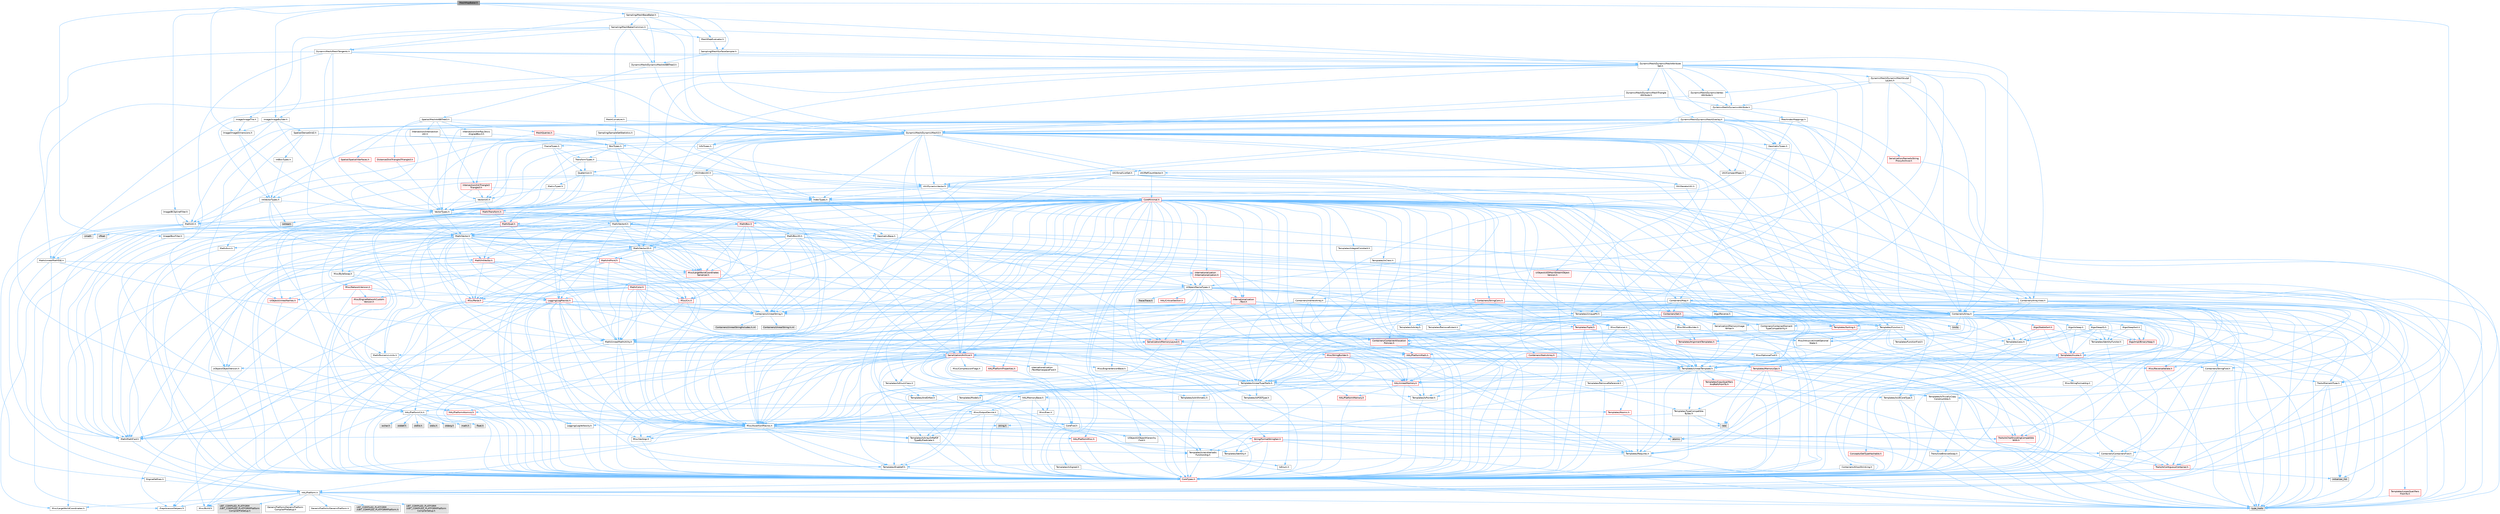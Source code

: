 digraph "MeshMapBaker.h"
{
 // INTERACTIVE_SVG=YES
 // LATEX_PDF_SIZE
  bgcolor="transparent";
  edge [fontname=Helvetica,fontsize=10,labelfontname=Helvetica,labelfontsize=10];
  node [fontname=Helvetica,fontsize=10,shape=box,height=0.2,width=0.4];
  Node1 [id="Node000001",label="MeshMapBaker.h",height=0.2,width=0.4,color="gray40", fillcolor="grey60", style="filled", fontcolor="black",tooltip=" "];
  Node1 -> Node2 [id="edge1_Node000001_Node000002",color="steelblue1",style="solid",tooltip=" "];
  Node2 [id="Node000002",label="atomic",height=0.2,width=0.4,color="grey60", fillcolor="#E0E0E0", style="filled",tooltip=" "];
  Node1 -> Node3 [id="edge2_Node000001_Node000003",color="steelblue1",style="solid",tooltip=" "];
  Node3 [id="Node000003",label="Sampling/MeshBaseBaker.h",height=0.2,width=0.4,color="grey40", fillcolor="white", style="filled",URL="$d7/ddc/MeshBaseBaker_8h.html",tooltip=" "];
  Node3 -> Node4 [id="edge3_Node000003_Node000004",color="steelblue1",style="solid",tooltip=" "];
  Node4 [id="Node000004",label="DynamicMesh/DynamicMesh3.h",height=0.2,width=0.4,color="grey40", fillcolor="white", style="filled",URL="$d5/d34/DynamicMesh3_8h.html",tooltip=" "];
  Node4 -> Node5 [id="edge4_Node000004_Node000005",color="steelblue1",style="solid",tooltip=" "];
  Node5 [id="Node000005",label="BoxTypes.h",height=0.2,width=0.4,color="grey40", fillcolor="white", style="filled",URL="$d2/da2/BoxTypes_8h.html",tooltip=" "];
  Node5 -> Node6 [id="edge5_Node000005_Node000006",color="steelblue1",style="solid",tooltip=" "];
  Node6 [id="Node000006",label="Math/Box.h",height=0.2,width=0.4,color="red", fillcolor="#FFF0F0", style="filled",URL="$de/d0f/Box_8h.html",tooltip=" "];
  Node6 -> Node7 [id="edge6_Node000006_Node000007",color="steelblue1",style="solid",tooltip=" "];
  Node7 [id="Node000007",label="CoreTypes.h",height=0.2,width=0.4,color="red", fillcolor="#FFF0F0", style="filled",URL="$dc/dec/CoreTypes_8h.html",tooltip=" "];
  Node7 -> Node8 [id="edge7_Node000007_Node000008",color="steelblue1",style="solid",tooltip=" "];
  Node8 [id="Node000008",label="HAL/Platform.h",height=0.2,width=0.4,color="grey40", fillcolor="white", style="filled",URL="$d9/dd0/Platform_8h.html",tooltip=" "];
  Node8 -> Node9 [id="edge8_Node000008_Node000009",color="steelblue1",style="solid",tooltip=" "];
  Node9 [id="Node000009",label="Misc/Build.h",height=0.2,width=0.4,color="grey40", fillcolor="white", style="filled",URL="$d3/dbb/Build_8h.html",tooltip=" "];
  Node8 -> Node10 [id="edge9_Node000008_Node000010",color="steelblue1",style="solid",tooltip=" "];
  Node10 [id="Node000010",label="Misc/LargeWorldCoordinates.h",height=0.2,width=0.4,color="grey40", fillcolor="white", style="filled",URL="$d2/dcb/LargeWorldCoordinates_8h.html",tooltip=" "];
  Node8 -> Node11 [id="edge10_Node000008_Node000011",color="steelblue1",style="solid",tooltip=" "];
  Node11 [id="Node000011",label="type_traits",height=0.2,width=0.4,color="grey60", fillcolor="#E0E0E0", style="filled",tooltip=" "];
  Node8 -> Node12 [id="edge11_Node000008_Node000012",color="steelblue1",style="solid",tooltip=" "];
  Node12 [id="Node000012",label="PreprocessorHelpers.h",height=0.2,width=0.4,color="grey40", fillcolor="white", style="filled",URL="$db/ddb/PreprocessorHelpers_8h.html",tooltip=" "];
  Node8 -> Node13 [id="edge12_Node000008_Node000013",color="steelblue1",style="solid",tooltip=" "];
  Node13 [id="Node000013",label="UBT_COMPILED_PLATFORM\l/UBT_COMPILED_PLATFORMPlatform\lCompilerPreSetup.h",height=0.2,width=0.4,color="grey60", fillcolor="#E0E0E0", style="filled",tooltip=" "];
  Node8 -> Node14 [id="edge13_Node000008_Node000014",color="steelblue1",style="solid",tooltip=" "];
  Node14 [id="Node000014",label="GenericPlatform/GenericPlatform\lCompilerPreSetup.h",height=0.2,width=0.4,color="grey40", fillcolor="white", style="filled",URL="$d9/dc8/GenericPlatformCompilerPreSetup_8h.html",tooltip=" "];
  Node8 -> Node15 [id="edge14_Node000008_Node000015",color="steelblue1",style="solid",tooltip=" "];
  Node15 [id="Node000015",label="GenericPlatform/GenericPlatform.h",height=0.2,width=0.4,color="grey40", fillcolor="white", style="filled",URL="$d6/d84/GenericPlatform_8h.html",tooltip=" "];
  Node8 -> Node16 [id="edge15_Node000008_Node000016",color="steelblue1",style="solid",tooltip=" "];
  Node16 [id="Node000016",label="UBT_COMPILED_PLATFORM\l/UBT_COMPILED_PLATFORMPlatform.h",height=0.2,width=0.4,color="grey60", fillcolor="#E0E0E0", style="filled",tooltip=" "];
  Node8 -> Node17 [id="edge16_Node000008_Node000017",color="steelblue1",style="solid",tooltip=" "];
  Node17 [id="Node000017",label="UBT_COMPILED_PLATFORM\l/UBT_COMPILED_PLATFORMPlatform\lCompilerSetup.h",height=0.2,width=0.4,color="grey60", fillcolor="#E0E0E0", style="filled",tooltip=" "];
  Node6 -> Node21 [id="edge17_Node000006_Node000021",color="steelblue1",style="solid",tooltip=" "];
  Node21 [id="Node000021",label="Misc/AssertionMacros.h",height=0.2,width=0.4,color="grey40", fillcolor="white", style="filled",URL="$d0/dfa/AssertionMacros_8h.html",tooltip=" "];
  Node21 -> Node7 [id="edge18_Node000021_Node000007",color="steelblue1",style="solid",tooltip=" "];
  Node21 -> Node8 [id="edge19_Node000021_Node000008",color="steelblue1",style="solid",tooltip=" "];
  Node21 -> Node22 [id="edge20_Node000021_Node000022",color="steelblue1",style="solid",tooltip=" "];
  Node22 [id="Node000022",label="HAL/PlatformMisc.h",height=0.2,width=0.4,color="red", fillcolor="#FFF0F0", style="filled",URL="$d0/df5/PlatformMisc_8h.html",tooltip=" "];
  Node22 -> Node7 [id="edge21_Node000022_Node000007",color="steelblue1",style="solid",tooltip=" "];
  Node21 -> Node12 [id="edge22_Node000021_Node000012",color="steelblue1",style="solid",tooltip=" "];
  Node21 -> Node58 [id="edge23_Node000021_Node000058",color="steelblue1",style="solid",tooltip=" "];
  Node58 [id="Node000058",label="Templates/EnableIf.h",height=0.2,width=0.4,color="grey40", fillcolor="white", style="filled",URL="$d7/d60/EnableIf_8h.html",tooltip=" "];
  Node58 -> Node7 [id="edge24_Node000058_Node000007",color="steelblue1",style="solid",tooltip=" "];
  Node21 -> Node59 [id="edge25_Node000021_Node000059",color="steelblue1",style="solid",tooltip=" "];
  Node59 [id="Node000059",label="Templates/IsArrayOrRefOf\lTypeByPredicate.h",height=0.2,width=0.4,color="grey40", fillcolor="white", style="filled",URL="$d6/da1/IsArrayOrRefOfTypeByPredicate_8h.html",tooltip=" "];
  Node59 -> Node7 [id="edge26_Node000059_Node000007",color="steelblue1",style="solid",tooltip=" "];
  Node21 -> Node60 [id="edge27_Node000021_Node000060",color="steelblue1",style="solid",tooltip=" "];
  Node60 [id="Node000060",label="Templates/IsValidVariadic\lFunctionArg.h",height=0.2,width=0.4,color="grey40", fillcolor="white", style="filled",URL="$d0/dc8/IsValidVariadicFunctionArg_8h.html",tooltip=" "];
  Node60 -> Node7 [id="edge28_Node000060_Node000007",color="steelblue1",style="solid",tooltip=" "];
  Node60 -> Node61 [id="edge29_Node000060_Node000061",color="steelblue1",style="solid",tooltip=" "];
  Node61 [id="Node000061",label="IsEnum.h",height=0.2,width=0.4,color="grey40", fillcolor="white", style="filled",URL="$d4/de5/IsEnum_8h.html",tooltip=" "];
  Node60 -> Node11 [id="edge30_Node000060_Node000011",color="steelblue1",style="solid",tooltip=" "];
  Node21 -> Node62 [id="edge31_Node000021_Node000062",color="steelblue1",style="solid",tooltip=" "];
  Node62 [id="Node000062",label="Traits/IsCharEncodingCompatible\lWith.h",height=0.2,width=0.4,color="red", fillcolor="#FFF0F0", style="filled",URL="$df/dd1/IsCharEncodingCompatibleWith_8h.html",tooltip=" "];
  Node62 -> Node11 [id="edge32_Node000062_Node000011",color="steelblue1",style="solid",tooltip=" "];
  Node21 -> Node64 [id="edge33_Node000021_Node000064",color="steelblue1",style="solid",tooltip=" "];
  Node64 [id="Node000064",label="Misc/VarArgs.h",height=0.2,width=0.4,color="grey40", fillcolor="white", style="filled",URL="$d5/d6f/VarArgs_8h.html",tooltip=" "];
  Node64 -> Node7 [id="edge34_Node000064_Node000007",color="steelblue1",style="solid",tooltip=" "];
  Node21 -> Node65 [id="edge35_Node000021_Node000065",color="steelblue1",style="solid",tooltip=" "];
  Node65 [id="Node000065",label="String/FormatStringSan.h",height=0.2,width=0.4,color="red", fillcolor="#FFF0F0", style="filled",URL="$d3/d8b/FormatStringSan_8h.html",tooltip=" "];
  Node65 -> Node11 [id="edge36_Node000065_Node000011",color="steelblue1",style="solid",tooltip=" "];
  Node65 -> Node7 [id="edge37_Node000065_Node000007",color="steelblue1",style="solid",tooltip=" "];
  Node65 -> Node66 [id="edge38_Node000065_Node000066",color="steelblue1",style="solid",tooltip=" "];
  Node66 [id="Node000066",label="Templates/Requires.h",height=0.2,width=0.4,color="grey40", fillcolor="white", style="filled",URL="$dc/d96/Requires_8h.html",tooltip=" "];
  Node66 -> Node58 [id="edge39_Node000066_Node000058",color="steelblue1",style="solid",tooltip=" "];
  Node66 -> Node11 [id="edge40_Node000066_Node000011",color="steelblue1",style="solid",tooltip=" "];
  Node65 -> Node67 [id="edge41_Node000065_Node000067",color="steelblue1",style="solid",tooltip=" "];
  Node67 [id="Node000067",label="Templates/Identity.h",height=0.2,width=0.4,color="grey40", fillcolor="white", style="filled",URL="$d0/dd5/Identity_8h.html",tooltip=" "];
  Node65 -> Node60 [id="edge42_Node000065_Node000060",color="steelblue1",style="solid",tooltip=" "];
  Node65 -> Node30 [id="edge43_Node000065_Node000030",color="steelblue1",style="solid",tooltip=" "];
  Node30 [id="Node000030",label="Containers/ContainersFwd.h",height=0.2,width=0.4,color="grey40", fillcolor="white", style="filled",URL="$d4/d0a/ContainersFwd_8h.html",tooltip=" "];
  Node30 -> Node8 [id="edge44_Node000030_Node000008",color="steelblue1",style="solid",tooltip=" "];
  Node30 -> Node7 [id="edge45_Node000030_Node000007",color="steelblue1",style="solid",tooltip=" "];
  Node30 -> Node27 [id="edge46_Node000030_Node000027",color="steelblue1",style="solid",tooltip=" "];
  Node27 [id="Node000027",label="Traits/IsContiguousContainer.h",height=0.2,width=0.4,color="red", fillcolor="#FFF0F0", style="filled",URL="$d5/d3c/IsContiguousContainer_8h.html",tooltip=" "];
  Node27 -> Node7 [id="edge47_Node000027_Node000007",color="steelblue1",style="solid",tooltip=" "];
  Node27 -> Node26 [id="edge48_Node000027_Node000026",color="steelblue1",style="solid",tooltip=" "];
  Node26 [id="Node000026",label="initializer_list",height=0.2,width=0.4,color="grey60", fillcolor="#E0E0E0", style="filled",tooltip=" "];
  Node21 -> Node2 [id="edge49_Node000021_Node000002",color="steelblue1",style="solid",tooltip=" "];
  Node6 -> Node31 [id="edge50_Node000006_Node000031",color="steelblue1",style="solid",tooltip=" "];
  Node31 [id="Node000031",label="Math/MathFwd.h",height=0.2,width=0.4,color="grey40", fillcolor="white", style="filled",URL="$d2/d10/MathFwd_8h.html",tooltip=" "];
  Node31 -> Node8 [id="edge51_Node000031_Node000008",color="steelblue1",style="solid",tooltip=" "];
  Node6 -> Node71 [id="edge52_Node000006_Node000071",color="steelblue1",style="solid",tooltip=" "];
  Node71 [id="Node000071",label="Math/UnrealMathUtility.h",height=0.2,width=0.4,color="grey40", fillcolor="white", style="filled",URL="$db/db8/UnrealMathUtility_8h.html",tooltip=" "];
  Node71 -> Node7 [id="edge53_Node000071_Node000007",color="steelblue1",style="solid",tooltip=" "];
  Node71 -> Node21 [id="edge54_Node000071_Node000021",color="steelblue1",style="solid",tooltip=" "];
  Node71 -> Node72 [id="edge55_Node000071_Node000072",color="steelblue1",style="solid",tooltip=" "];
  Node72 [id="Node000072",label="HAL/PlatformMath.h",height=0.2,width=0.4,color="red", fillcolor="#FFF0F0", style="filled",URL="$dc/d53/PlatformMath_8h.html",tooltip=" "];
  Node72 -> Node7 [id="edge56_Node000072_Node000007",color="steelblue1",style="solid",tooltip=" "];
  Node71 -> Node31 [id="edge57_Node000071_Node000031",color="steelblue1",style="solid",tooltip=" "];
  Node71 -> Node67 [id="edge58_Node000071_Node000067",color="steelblue1",style="solid",tooltip=" "];
  Node71 -> Node66 [id="edge59_Node000071_Node000066",color="steelblue1",style="solid",tooltip=" "];
  Node6 -> Node91 [id="edge60_Node000006_Node000091",color="steelblue1",style="solid",tooltip=" "];
  Node91 [id="Node000091",label="Containers/UnrealString.h",height=0.2,width=0.4,color="grey40", fillcolor="white", style="filled",URL="$d5/dba/UnrealString_8h.html",tooltip=" "];
  Node91 -> Node92 [id="edge61_Node000091_Node000092",color="steelblue1",style="solid",tooltip=" "];
  Node92 [id="Node000092",label="Containers/UnrealStringIncludes.h.inl",height=0.2,width=0.4,color="grey60", fillcolor="#E0E0E0", style="filled",tooltip=" "];
  Node91 -> Node93 [id="edge62_Node000091_Node000093",color="steelblue1",style="solid",tooltip=" "];
  Node93 [id="Node000093",label="Containers/UnrealString.h.inl",height=0.2,width=0.4,color="grey60", fillcolor="#E0E0E0", style="filled",tooltip=" "];
  Node91 -> Node94 [id="edge63_Node000091_Node000094",color="steelblue1",style="solid",tooltip=" "];
  Node94 [id="Node000094",label="Misc/StringFormatArg.h",height=0.2,width=0.4,color="grey40", fillcolor="white", style="filled",URL="$d2/d16/StringFormatArg_8h.html",tooltip=" "];
  Node94 -> Node30 [id="edge64_Node000094_Node000030",color="steelblue1",style="solid",tooltip=" "];
  Node6 -> Node95 [id="edge65_Node000006_Node000095",color="steelblue1",style="solid",tooltip=" "];
  Node95 [id="Node000095",label="Math/Vector.h",height=0.2,width=0.4,color="grey40", fillcolor="white", style="filled",URL="$d6/dbe/Vector_8h.html",tooltip=" "];
  Node95 -> Node7 [id="edge66_Node000095_Node000007",color="steelblue1",style="solid",tooltip=" "];
  Node95 -> Node21 [id="edge67_Node000095_Node000021",color="steelblue1",style="solid",tooltip=" "];
  Node95 -> Node31 [id="edge68_Node000095_Node000031",color="steelblue1",style="solid",tooltip=" "];
  Node95 -> Node44 [id="edge69_Node000095_Node000044",color="steelblue1",style="solid",tooltip=" "];
  Node44 [id="Node000044",label="Math/NumericLimits.h",height=0.2,width=0.4,color="grey40", fillcolor="white", style="filled",URL="$df/d1b/NumericLimits_8h.html",tooltip=" "];
  Node44 -> Node7 [id="edge70_Node000044_Node000007",color="steelblue1",style="solid",tooltip=" "];
  Node95 -> Node96 [id="edge71_Node000095_Node000096",color="steelblue1",style="solid",tooltip=" "];
  Node96 [id="Node000096",label="Misc/Crc.h",height=0.2,width=0.4,color="red", fillcolor="#FFF0F0", style="filled",URL="$d4/dd2/Crc_8h.html",tooltip=" "];
  Node96 -> Node7 [id="edge72_Node000096_Node000007",color="steelblue1",style="solid",tooltip=" "];
  Node96 -> Node21 [id="edge73_Node000096_Node000021",color="steelblue1",style="solid",tooltip=" "];
  Node96 -> Node78 [id="edge74_Node000096_Node000078",color="steelblue1",style="solid",tooltip=" "];
  Node78 [id="Node000078",label="Templates/UnrealTypeTraits.h",height=0.2,width=0.4,color="grey40", fillcolor="white", style="filled",URL="$d2/d2d/UnrealTypeTraits_8h.html",tooltip=" "];
  Node78 -> Node7 [id="edge75_Node000078_Node000007",color="steelblue1",style="solid",tooltip=" "];
  Node78 -> Node79 [id="edge76_Node000078_Node000079",color="steelblue1",style="solid",tooltip=" "];
  Node79 [id="Node000079",label="Templates/IsPointer.h",height=0.2,width=0.4,color="grey40", fillcolor="white", style="filled",URL="$d7/d05/IsPointer_8h.html",tooltip=" "];
  Node79 -> Node7 [id="edge77_Node000079_Node000007",color="steelblue1",style="solid",tooltip=" "];
  Node78 -> Node21 [id="edge78_Node000078_Node000021",color="steelblue1",style="solid",tooltip=" "];
  Node78 -> Node74 [id="edge79_Node000078_Node000074",color="steelblue1",style="solid",tooltip=" "];
  Node74 [id="Node000074",label="Templates/AndOrNot.h",height=0.2,width=0.4,color="grey40", fillcolor="white", style="filled",URL="$db/d0a/AndOrNot_8h.html",tooltip=" "];
  Node74 -> Node7 [id="edge80_Node000074_Node000007",color="steelblue1",style="solid",tooltip=" "];
  Node78 -> Node58 [id="edge81_Node000078_Node000058",color="steelblue1",style="solid",tooltip=" "];
  Node78 -> Node80 [id="edge82_Node000078_Node000080",color="steelblue1",style="solid",tooltip=" "];
  Node80 [id="Node000080",label="Templates/IsArithmetic.h",height=0.2,width=0.4,color="grey40", fillcolor="white", style="filled",URL="$d2/d5d/IsArithmetic_8h.html",tooltip=" "];
  Node80 -> Node7 [id="edge83_Node000080_Node000007",color="steelblue1",style="solid",tooltip=" "];
  Node78 -> Node61 [id="edge84_Node000078_Node000061",color="steelblue1",style="solid",tooltip=" "];
  Node78 -> Node81 [id="edge85_Node000078_Node000081",color="steelblue1",style="solid",tooltip=" "];
  Node81 [id="Node000081",label="Templates/Models.h",height=0.2,width=0.4,color="grey40", fillcolor="white", style="filled",URL="$d3/d0c/Models_8h.html",tooltip=" "];
  Node81 -> Node67 [id="edge86_Node000081_Node000067",color="steelblue1",style="solid",tooltip=" "];
  Node78 -> Node82 [id="edge87_Node000078_Node000082",color="steelblue1",style="solid",tooltip=" "];
  Node82 [id="Node000082",label="Templates/IsPODType.h",height=0.2,width=0.4,color="grey40", fillcolor="white", style="filled",URL="$d7/db1/IsPODType_8h.html",tooltip=" "];
  Node82 -> Node7 [id="edge88_Node000082_Node000007",color="steelblue1",style="solid",tooltip=" "];
  Node78 -> Node83 [id="edge89_Node000078_Node000083",color="steelblue1",style="solid",tooltip=" "];
  Node83 [id="Node000083",label="Templates/IsUECoreType.h",height=0.2,width=0.4,color="grey40", fillcolor="white", style="filled",URL="$d1/db8/IsUECoreType_8h.html",tooltip=" "];
  Node83 -> Node7 [id="edge90_Node000083_Node000007",color="steelblue1",style="solid",tooltip=" "];
  Node83 -> Node11 [id="edge91_Node000083_Node000011",color="steelblue1",style="solid",tooltip=" "];
  Node78 -> Node84 [id="edge92_Node000078_Node000084",color="steelblue1",style="solid",tooltip=" "];
  Node84 [id="Node000084",label="Templates/IsTriviallyCopy\lConstructible.h",height=0.2,width=0.4,color="grey40", fillcolor="white", style="filled",URL="$d3/d78/IsTriviallyCopyConstructible_8h.html",tooltip=" "];
  Node84 -> Node7 [id="edge93_Node000084_Node000007",color="steelblue1",style="solid",tooltip=" "];
  Node84 -> Node11 [id="edge94_Node000084_Node000011",color="steelblue1",style="solid",tooltip=" "];
  Node95 -> Node71 [id="edge95_Node000095_Node000071",color="steelblue1",style="solid",tooltip=" "];
  Node95 -> Node91 [id="edge96_Node000095_Node000091",color="steelblue1",style="solid",tooltip=" "];
  Node95 -> Node104 [id="edge97_Node000095_Node000104",color="steelblue1",style="solid",tooltip=" "];
  Node104 [id="Node000104",label="Misc/Parse.h",height=0.2,width=0.4,color="red", fillcolor="#FFF0F0", style="filled",URL="$dc/d71/Parse_8h.html",tooltip=" "];
  Node104 -> Node24 [id="edge98_Node000104_Node000024",color="steelblue1",style="solid",tooltip=" "];
  Node24 [id="Node000024",label="Containers/StringFwd.h",height=0.2,width=0.4,color="grey40", fillcolor="white", style="filled",URL="$df/d37/StringFwd_8h.html",tooltip=" "];
  Node24 -> Node7 [id="edge99_Node000024_Node000007",color="steelblue1",style="solid",tooltip=" "];
  Node24 -> Node25 [id="edge100_Node000024_Node000025",color="steelblue1",style="solid",tooltip=" "];
  Node25 [id="Node000025",label="Traits/ElementType.h",height=0.2,width=0.4,color="grey40", fillcolor="white", style="filled",URL="$d5/d4f/ElementType_8h.html",tooltip=" "];
  Node25 -> Node8 [id="edge101_Node000025_Node000008",color="steelblue1",style="solid",tooltip=" "];
  Node25 -> Node26 [id="edge102_Node000025_Node000026",color="steelblue1",style="solid",tooltip=" "];
  Node25 -> Node11 [id="edge103_Node000025_Node000011",color="steelblue1",style="solid",tooltip=" "];
  Node24 -> Node27 [id="edge104_Node000024_Node000027",color="steelblue1",style="solid",tooltip=" "];
  Node104 -> Node91 [id="edge105_Node000104_Node000091",color="steelblue1",style="solid",tooltip=" "];
  Node104 -> Node7 [id="edge106_Node000104_Node000007",color="steelblue1",style="solid",tooltip=" "];
  Node104 -> Node34 [id="edge107_Node000104_Node000034",color="steelblue1",style="solid",tooltip=" "];
  Node34 [id="Node000034",label="HAL/PlatformCrt.h",height=0.2,width=0.4,color="grey40", fillcolor="white", style="filled",URL="$d8/d75/PlatformCrt_8h.html",tooltip=" "];
  Node34 -> Node35 [id="edge108_Node000034_Node000035",color="steelblue1",style="solid",tooltip=" "];
  Node35 [id="Node000035",label="new",height=0.2,width=0.4,color="grey60", fillcolor="#E0E0E0", style="filled",tooltip=" "];
  Node34 -> Node36 [id="edge109_Node000034_Node000036",color="steelblue1",style="solid",tooltip=" "];
  Node36 [id="Node000036",label="wchar.h",height=0.2,width=0.4,color="grey60", fillcolor="#E0E0E0", style="filled",tooltip=" "];
  Node34 -> Node37 [id="edge110_Node000034_Node000037",color="steelblue1",style="solid",tooltip=" "];
  Node37 [id="Node000037",label="stddef.h",height=0.2,width=0.4,color="grey60", fillcolor="#E0E0E0", style="filled",tooltip=" "];
  Node34 -> Node38 [id="edge111_Node000034_Node000038",color="steelblue1",style="solid",tooltip=" "];
  Node38 [id="Node000038",label="stdlib.h",height=0.2,width=0.4,color="grey60", fillcolor="#E0E0E0", style="filled",tooltip=" "];
  Node34 -> Node39 [id="edge112_Node000034_Node000039",color="steelblue1",style="solid",tooltip=" "];
  Node39 [id="Node000039",label="stdio.h",height=0.2,width=0.4,color="grey60", fillcolor="#E0E0E0", style="filled",tooltip=" "];
  Node34 -> Node40 [id="edge113_Node000034_Node000040",color="steelblue1",style="solid",tooltip=" "];
  Node40 [id="Node000040",label="stdarg.h",height=0.2,width=0.4,color="grey60", fillcolor="#E0E0E0", style="filled",tooltip=" "];
  Node34 -> Node41 [id="edge114_Node000034_Node000041",color="steelblue1",style="solid",tooltip=" "];
  Node41 [id="Node000041",label="math.h",height=0.2,width=0.4,color="grey60", fillcolor="#E0E0E0", style="filled",tooltip=" "];
  Node34 -> Node42 [id="edge115_Node000034_Node000042",color="steelblue1",style="solid",tooltip=" "];
  Node42 [id="Node000042",label="float.h",height=0.2,width=0.4,color="grey60", fillcolor="#E0E0E0", style="filled",tooltip=" "];
  Node34 -> Node43 [id="edge116_Node000034_Node000043",color="steelblue1",style="solid",tooltip=" "];
  Node43 [id="Node000043",label="string.h",height=0.2,width=0.4,color="grey60", fillcolor="#E0E0E0", style="filled",tooltip=" "];
  Node104 -> Node9 [id="edge117_Node000104_Node000009",color="steelblue1",style="solid",tooltip=" "];
  Node104 -> Node105 [id="edge118_Node000104_Node000105",color="steelblue1",style="solid",tooltip=" "];
  Node105 [id="Node000105",label="Templates/Function.h",height=0.2,width=0.4,color="grey40", fillcolor="white", style="filled",URL="$df/df5/Function_8h.html",tooltip=" "];
  Node105 -> Node7 [id="edge119_Node000105_Node000007",color="steelblue1",style="solid",tooltip=" "];
  Node105 -> Node21 [id="edge120_Node000105_Node000021",color="steelblue1",style="solid",tooltip=" "];
  Node105 -> Node106 [id="edge121_Node000105_Node000106",color="steelblue1",style="solid",tooltip=" "];
  Node106 [id="Node000106",label="Misc/IntrusiveUnsetOptional\lState.h",height=0.2,width=0.4,color="grey40", fillcolor="white", style="filled",URL="$d2/d0a/IntrusiveUnsetOptionalState_8h.html",tooltip=" "];
  Node106 -> Node107 [id="edge122_Node000106_Node000107",color="steelblue1",style="solid",tooltip=" "];
  Node107 [id="Node000107",label="Misc/OptionalFwd.h",height=0.2,width=0.4,color="grey40", fillcolor="white", style="filled",URL="$dc/d50/OptionalFwd_8h.html",tooltip=" "];
  Node105 -> Node108 [id="edge123_Node000105_Node000108",color="steelblue1",style="solid",tooltip=" "];
  Node108 [id="Node000108",label="HAL/UnrealMemory.h",height=0.2,width=0.4,color="red", fillcolor="#FFF0F0", style="filled",URL="$d9/d96/UnrealMemory_8h.html",tooltip=" "];
  Node108 -> Node7 [id="edge124_Node000108_Node000007",color="steelblue1",style="solid",tooltip=" "];
  Node108 -> Node110 [id="edge125_Node000108_Node000110",color="steelblue1",style="solid",tooltip=" "];
  Node110 [id="Node000110",label="HAL/MemoryBase.h",height=0.2,width=0.4,color="grey40", fillcolor="white", style="filled",URL="$d6/d9f/MemoryBase_8h.html",tooltip=" "];
  Node110 -> Node7 [id="edge126_Node000110_Node000007",color="steelblue1",style="solid",tooltip=" "];
  Node110 -> Node51 [id="edge127_Node000110_Node000051",color="steelblue1",style="solid",tooltip=" "];
  Node51 [id="Node000051",label="HAL/PlatformAtomics.h",height=0.2,width=0.4,color="red", fillcolor="#FFF0F0", style="filled",URL="$d3/d36/PlatformAtomics_8h.html",tooltip=" "];
  Node51 -> Node7 [id="edge128_Node000051_Node000007",color="steelblue1",style="solid",tooltip=" "];
  Node110 -> Node34 [id="edge129_Node000110_Node000034",color="steelblue1",style="solid",tooltip=" "];
  Node110 -> Node111 [id="edge130_Node000110_Node000111",color="steelblue1",style="solid",tooltip=" "];
  Node111 [id="Node000111",label="Misc/Exec.h",height=0.2,width=0.4,color="grey40", fillcolor="white", style="filled",URL="$de/ddb/Exec_8h.html",tooltip=" "];
  Node111 -> Node7 [id="edge131_Node000111_Node000007",color="steelblue1",style="solid",tooltip=" "];
  Node111 -> Node21 [id="edge132_Node000111_Node000021",color="steelblue1",style="solid",tooltip=" "];
  Node110 -> Node112 [id="edge133_Node000110_Node000112",color="steelblue1",style="solid",tooltip=" "];
  Node112 [id="Node000112",label="Misc/OutputDevice.h",height=0.2,width=0.4,color="grey40", fillcolor="white", style="filled",URL="$d7/d32/OutputDevice_8h.html",tooltip=" "];
  Node112 -> Node29 [id="edge134_Node000112_Node000029",color="steelblue1",style="solid",tooltip=" "];
  Node29 [id="Node000029",label="CoreFwd.h",height=0.2,width=0.4,color="grey40", fillcolor="white", style="filled",URL="$d1/d1e/CoreFwd_8h.html",tooltip=" "];
  Node29 -> Node7 [id="edge135_Node000029_Node000007",color="steelblue1",style="solid",tooltip=" "];
  Node29 -> Node30 [id="edge136_Node000029_Node000030",color="steelblue1",style="solid",tooltip=" "];
  Node29 -> Node31 [id="edge137_Node000029_Node000031",color="steelblue1",style="solid",tooltip=" "];
  Node29 -> Node32 [id="edge138_Node000029_Node000032",color="steelblue1",style="solid",tooltip=" "];
  Node32 [id="Node000032",label="UObject/UObjectHierarchy\lFwd.h",height=0.2,width=0.4,color="grey40", fillcolor="white", style="filled",URL="$d3/d13/UObjectHierarchyFwd_8h.html",tooltip=" "];
  Node112 -> Node7 [id="edge139_Node000112_Node000007",color="steelblue1",style="solid",tooltip=" "];
  Node112 -> Node113 [id="edge140_Node000112_Node000113",color="steelblue1",style="solid",tooltip=" "];
  Node113 [id="Node000113",label="Logging/LogVerbosity.h",height=0.2,width=0.4,color="grey40", fillcolor="white", style="filled",URL="$d2/d8f/LogVerbosity_8h.html",tooltip=" "];
  Node113 -> Node7 [id="edge141_Node000113_Node000007",color="steelblue1",style="solid",tooltip=" "];
  Node112 -> Node64 [id="edge142_Node000112_Node000064",color="steelblue1",style="solid",tooltip=" "];
  Node112 -> Node59 [id="edge143_Node000112_Node000059",color="steelblue1",style="solid",tooltip=" "];
  Node112 -> Node60 [id="edge144_Node000112_Node000060",color="steelblue1",style="solid",tooltip=" "];
  Node112 -> Node62 [id="edge145_Node000112_Node000062",color="steelblue1",style="solid",tooltip=" "];
  Node110 -> Node114 [id="edge146_Node000110_Node000114",color="steelblue1",style="solid",tooltip=" "];
  Node114 [id="Node000114",label="Templates/Atomic.h",height=0.2,width=0.4,color="red", fillcolor="#FFF0F0", style="filled",URL="$d3/d91/Atomic_8h.html",tooltip=" "];
  Node114 -> Node2 [id="edge147_Node000114_Node000002",color="steelblue1",style="solid",tooltip=" "];
  Node108 -> Node119 [id="edge148_Node000108_Node000119",color="steelblue1",style="solid",tooltip=" "];
  Node119 [id="Node000119",label="HAL/PlatformMemory.h",height=0.2,width=0.4,color="red", fillcolor="#FFF0F0", style="filled",URL="$de/d68/PlatformMemory_8h.html",tooltip=" "];
  Node119 -> Node7 [id="edge149_Node000119_Node000007",color="steelblue1",style="solid",tooltip=" "];
  Node108 -> Node79 [id="edge150_Node000108_Node000079",color="steelblue1",style="solid",tooltip=" "];
  Node105 -> Node122 [id="edge151_Node000105_Node000122",color="steelblue1",style="solid",tooltip=" "];
  Node122 [id="Node000122",label="Templates/FunctionFwd.h",height=0.2,width=0.4,color="grey40", fillcolor="white", style="filled",URL="$d6/d54/FunctionFwd_8h.html",tooltip=" "];
  Node105 -> Node78 [id="edge152_Node000105_Node000078",color="steelblue1",style="solid",tooltip=" "];
  Node105 -> Node123 [id="edge153_Node000105_Node000123",color="steelblue1",style="solid",tooltip=" "];
  Node123 [id="Node000123",label="Templates/Invoke.h",height=0.2,width=0.4,color="red", fillcolor="#FFF0F0", style="filled",URL="$d7/deb/Invoke_8h.html",tooltip=" "];
  Node123 -> Node7 [id="edge154_Node000123_Node000007",color="steelblue1",style="solid",tooltip=" "];
  Node123 -> Node125 [id="edge155_Node000123_Node000125",color="steelblue1",style="solid",tooltip=" "];
  Node125 [id="Node000125",label="Templates/UnrealTemplate.h",height=0.2,width=0.4,color="grey40", fillcolor="white", style="filled",URL="$d4/d24/UnrealTemplate_8h.html",tooltip=" "];
  Node125 -> Node7 [id="edge156_Node000125_Node000007",color="steelblue1",style="solid",tooltip=" "];
  Node125 -> Node79 [id="edge157_Node000125_Node000079",color="steelblue1",style="solid",tooltip=" "];
  Node125 -> Node108 [id="edge158_Node000125_Node000108",color="steelblue1",style="solid",tooltip=" "];
  Node125 -> Node126 [id="edge159_Node000125_Node000126",color="steelblue1",style="solid",tooltip=" "];
  Node126 [id="Node000126",label="Templates/CopyQualifiers\lAndRefsFromTo.h",height=0.2,width=0.4,color="red", fillcolor="#FFF0F0", style="filled",URL="$d3/db3/CopyQualifiersAndRefsFromTo_8h.html",tooltip=" "];
  Node125 -> Node78 [id="edge160_Node000125_Node000078",color="steelblue1",style="solid",tooltip=" "];
  Node125 -> Node76 [id="edge161_Node000125_Node000076",color="steelblue1",style="solid",tooltip=" "];
  Node76 [id="Node000076",label="Templates/RemoveReference.h",height=0.2,width=0.4,color="grey40", fillcolor="white", style="filled",URL="$da/dbe/RemoveReference_8h.html",tooltip=" "];
  Node76 -> Node7 [id="edge162_Node000076_Node000007",color="steelblue1",style="solid",tooltip=" "];
  Node125 -> Node66 [id="edge163_Node000125_Node000066",color="steelblue1",style="solid",tooltip=" "];
  Node125 -> Node88 [id="edge164_Node000125_Node000088",color="steelblue1",style="solid",tooltip=" "];
  Node88 [id="Node000088",label="Templates/TypeCompatible\lBytes.h",height=0.2,width=0.4,color="grey40", fillcolor="white", style="filled",URL="$df/d0a/TypeCompatibleBytes_8h.html",tooltip=" "];
  Node88 -> Node7 [id="edge165_Node000088_Node000007",color="steelblue1",style="solid",tooltip=" "];
  Node88 -> Node43 [id="edge166_Node000088_Node000043",color="steelblue1",style="solid",tooltip=" "];
  Node88 -> Node35 [id="edge167_Node000088_Node000035",color="steelblue1",style="solid",tooltip=" "];
  Node88 -> Node11 [id="edge168_Node000088_Node000011",color="steelblue1",style="solid",tooltip=" "];
  Node125 -> Node67 [id="edge169_Node000125_Node000067",color="steelblue1",style="solid",tooltip=" "];
  Node125 -> Node27 [id="edge170_Node000125_Node000027",color="steelblue1",style="solid",tooltip=" "];
  Node125 -> Node128 [id="edge171_Node000125_Node000128",color="steelblue1",style="solid",tooltip=" "];
  Node128 [id="Node000128",label="Traits/UseBitwiseSwap.h",height=0.2,width=0.4,color="grey40", fillcolor="white", style="filled",URL="$db/df3/UseBitwiseSwap_8h.html",tooltip=" "];
  Node128 -> Node7 [id="edge172_Node000128_Node000007",color="steelblue1",style="solid",tooltip=" "];
  Node128 -> Node11 [id="edge173_Node000128_Node000011",color="steelblue1",style="solid",tooltip=" "];
  Node125 -> Node11 [id="edge174_Node000125_Node000011",color="steelblue1",style="solid",tooltip=" "];
  Node123 -> Node11 [id="edge175_Node000123_Node000011",color="steelblue1",style="solid",tooltip=" "];
  Node105 -> Node125 [id="edge176_Node000105_Node000125",color="steelblue1",style="solid",tooltip=" "];
  Node105 -> Node66 [id="edge177_Node000105_Node000066",color="steelblue1",style="solid",tooltip=" "];
  Node105 -> Node71 [id="edge178_Node000105_Node000071",color="steelblue1",style="solid",tooltip=" "];
  Node105 -> Node35 [id="edge179_Node000105_Node000035",color="steelblue1",style="solid",tooltip=" "];
  Node105 -> Node11 [id="edge180_Node000105_Node000011",color="steelblue1",style="solid",tooltip=" "];
  Node95 -> Node129 [id="edge181_Node000095_Node000129",color="steelblue1",style="solid",tooltip=" "];
  Node129 [id="Node000129",label="Misc/LargeWorldCoordinates\lSerializer.h",height=0.2,width=0.4,color="red", fillcolor="#FFF0F0", style="filled",URL="$d7/df9/LargeWorldCoordinatesSerializer_8h.html",tooltip=" "];
  Node129 -> Node130 [id="edge182_Node000129_Node000130",color="steelblue1",style="solid",tooltip=" "];
  Node130 [id="Node000130",label="UObject/NameTypes.h",height=0.2,width=0.4,color="grey40", fillcolor="white", style="filled",URL="$d6/d35/NameTypes_8h.html",tooltip=" "];
  Node130 -> Node7 [id="edge183_Node000130_Node000007",color="steelblue1",style="solid",tooltip=" "];
  Node130 -> Node21 [id="edge184_Node000130_Node000021",color="steelblue1",style="solid",tooltip=" "];
  Node130 -> Node108 [id="edge185_Node000130_Node000108",color="steelblue1",style="solid",tooltip=" "];
  Node130 -> Node78 [id="edge186_Node000130_Node000078",color="steelblue1",style="solid",tooltip=" "];
  Node130 -> Node125 [id="edge187_Node000130_Node000125",color="steelblue1",style="solid",tooltip=" "];
  Node130 -> Node91 [id="edge188_Node000130_Node000091",color="steelblue1",style="solid",tooltip=" "];
  Node130 -> Node131 [id="edge189_Node000130_Node000131",color="steelblue1",style="solid",tooltip=" "];
  Node131 [id="Node000131",label="HAL/CriticalSection.h",height=0.2,width=0.4,color="red", fillcolor="#FFF0F0", style="filled",URL="$d6/d90/CriticalSection_8h.html",tooltip=" "];
  Node130 -> Node134 [id="edge190_Node000130_Node000134",color="steelblue1",style="solid",tooltip=" "];
  Node134 [id="Node000134",label="Containers/StringConv.h",height=0.2,width=0.4,color="red", fillcolor="#FFF0F0", style="filled",URL="$d3/ddf/StringConv_8h.html",tooltip=" "];
  Node134 -> Node7 [id="edge191_Node000134_Node000007",color="steelblue1",style="solid",tooltip=" "];
  Node134 -> Node21 [id="edge192_Node000134_Node000021",color="steelblue1",style="solid",tooltip=" "];
  Node134 -> Node135 [id="edge193_Node000134_Node000135",color="steelblue1",style="solid",tooltip=" "];
  Node135 [id="Node000135",label="Containers/ContainerAllocation\lPolicies.h",height=0.2,width=0.4,color="red", fillcolor="#FFF0F0", style="filled",URL="$d7/dff/ContainerAllocationPolicies_8h.html",tooltip=" "];
  Node135 -> Node7 [id="edge194_Node000135_Node000007",color="steelblue1",style="solid",tooltip=" "];
  Node135 -> Node135 [id="edge195_Node000135_Node000135",color="steelblue1",style="solid",tooltip=" "];
  Node135 -> Node72 [id="edge196_Node000135_Node000072",color="steelblue1",style="solid",tooltip=" "];
  Node135 -> Node108 [id="edge197_Node000135_Node000108",color="steelblue1",style="solid",tooltip=" "];
  Node135 -> Node44 [id="edge198_Node000135_Node000044",color="steelblue1",style="solid",tooltip=" "];
  Node135 -> Node21 [id="edge199_Node000135_Node000021",color="steelblue1",style="solid",tooltip=" "];
  Node135 -> Node138 [id="edge200_Node000135_Node000138",color="steelblue1",style="solid",tooltip=" "];
  Node138 [id="Node000138",label="Templates/MemoryOps.h",height=0.2,width=0.4,color="red", fillcolor="#FFF0F0", style="filled",URL="$db/dea/MemoryOps_8h.html",tooltip=" "];
  Node138 -> Node7 [id="edge201_Node000138_Node000007",color="steelblue1",style="solid",tooltip=" "];
  Node138 -> Node108 [id="edge202_Node000138_Node000108",color="steelblue1",style="solid",tooltip=" "];
  Node138 -> Node84 [id="edge203_Node000138_Node000084",color="steelblue1",style="solid",tooltip=" "];
  Node138 -> Node66 [id="edge204_Node000138_Node000066",color="steelblue1",style="solid",tooltip=" "];
  Node138 -> Node78 [id="edge205_Node000138_Node000078",color="steelblue1",style="solid",tooltip=" "];
  Node138 -> Node128 [id="edge206_Node000138_Node000128",color="steelblue1",style="solid",tooltip=" "];
  Node138 -> Node35 [id="edge207_Node000138_Node000035",color="steelblue1",style="solid",tooltip=" "];
  Node138 -> Node11 [id="edge208_Node000138_Node000011",color="steelblue1",style="solid",tooltip=" "];
  Node135 -> Node88 [id="edge209_Node000135_Node000088",color="steelblue1",style="solid",tooltip=" "];
  Node135 -> Node11 [id="edge210_Node000135_Node000011",color="steelblue1",style="solid",tooltip=" "];
  Node134 -> Node139 [id="edge211_Node000134_Node000139",color="steelblue1",style="solid",tooltip=" "];
  Node139 [id="Node000139",label="Containers/Array.h",height=0.2,width=0.4,color="grey40", fillcolor="white", style="filled",URL="$df/dd0/Array_8h.html",tooltip=" "];
  Node139 -> Node7 [id="edge212_Node000139_Node000007",color="steelblue1",style="solid",tooltip=" "];
  Node139 -> Node21 [id="edge213_Node000139_Node000021",color="steelblue1",style="solid",tooltip=" "];
  Node139 -> Node106 [id="edge214_Node000139_Node000106",color="steelblue1",style="solid",tooltip=" "];
  Node139 -> Node140 [id="edge215_Node000139_Node000140",color="steelblue1",style="solid",tooltip=" "];
  Node140 [id="Node000140",label="Misc/ReverseIterate.h",height=0.2,width=0.4,color="red", fillcolor="#FFF0F0", style="filled",URL="$db/de3/ReverseIterate_8h.html",tooltip=" "];
  Node140 -> Node8 [id="edge216_Node000140_Node000008",color="steelblue1",style="solid",tooltip=" "];
  Node139 -> Node108 [id="edge217_Node000139_Node000108",color="steelblue1",style="solid",tooltip=" "];
  Node139 -> Node78 [id="edge218_Node000139_Node000078",color="steelblue1",style="solid",tooltip=" "];
  Node139 -> Node125 [id="edge219_Node000139_Node000125",color="steelblue1",style="solid",tooltip=" "];
  Node139 -> Node142 [id="edge220_Node000139_Node000142",color="steelblue1",style="solid",tooltip=" "];
  Node142 [id="Node000142",label="Containers/AllowShrinking.h",height=0.2,width=0.4,color="grey40", fillcolor="white", style="filled",URL="$d7/d1a/AllowShrinking_8h.html",tooltip=" "];
  Node142 -> Node7 [id="edge221_Node000142_Node000007",color="steelblue1",style="solid",tooltip=" "];
  Node139 -> Node135 [id="edge222_Node000139_Node000135",color="steelblue1",style="solid",tooltip=" "];
  Node139 -> Node143 [id="edge223_Node000139_Node000143",color="steelblue1",style="solid",tooltip=" "];
  Node143 [id="Node000143",label="Containers/ContainerElement\lTypeCompatibility.h",height=0.2,width=0.4,color="grey40", fillcolor="white", style="filled",URL="$df/ddf/ContainerElementTypeCompatibility_8h.html",tooltip=" "];
  Node143 -> Node7 [id="edge224_Node000143_Node000007",color="steelblue1",style="solid",tooltip=" "];
  Node143 -> Node78 [id="edge225_Node000143_Node000078",color="steelblue1",style="solid",tooltip=" "];
  Node139 -> Node144 [id="edge226_Node000139_Node000144",color="steelblue1",style="solid",tooltip=" "];
  Node144 [id="Node000144",label="Serialization/Archive.h",height=0.2,width=0.4,color="red", fillcolor="#FFF0F0", style="filled",URL="$d7/d3b/Archive_8h.html",tooltip=" "];
  Node144 -> Node29 [id="edge227_Node000144_Node000029",color="steelblue1",style="solid",tooltip=" "];
  Node144 -> Node7 [id="edge228_Node000144_Node000007",color="steelblue1",style="solid",tooltip=" "];
  Node144 -> Node145 [id="edge229_Node000144_Node000145",color="steelblue1",style="solid",tooltip=" "];
  Node145 [id="Node000145",label="HAL/PlatformProperties.h",height=0.2,width=0.4,color="red", fillcolor="#FFF0F0", style="filled",URL="$d9/db0/PlatformProperties_8h.html",tooltip=" "];
  Node145 -> Node7 [id="edge230_Node000145_Node000007",color="steelblue1",style="solid",tooltip=" "];
  Node144 -> Node148 [id="edge231_Node000144_Node000148",color="steelblue1",style="solid",tooltip=" "];
  Node148 [id="Node000148",label="Internationalization\l/TextNamespaceFwd.h",height=0.2,width=0.4,color="grey40", fillcolor="white", style="filled",URL="$d8/d97/TextNamespaceFwd_8h.html",tooltip=" "];
  Node148 -> Node7 [id="edge232_Node000148_Node000007",color="steelblue1",style="solid",tooltip=" "];
  Node144 -> Node31 [id="edge233_Node000144_Node000031",color="steelblue1",style="solid",tooltip=" "];
  Node144 -> Node21 [id="edge234_Node000144_Node000021",color="steelblue1",style="solid",tooltip=" "];
  Node144 -> Node9 [id="edge235_Node000144_Node000009",color="steelblue1",style="solid",tooltip=" "];
  Node144 -> Node45 [id="edge236_Node000144_Node000045",color="steelblue1",style="solid",tooltip=" "];
  Node45 [id="Node000045",label="Misc/CompressionFlags.h",height=0.2,width=0.4,color="grey40", fillcolor="white", style="filled",URL="$d9/d76/CompressionFlags_8h.html",tooltip=" "];
  Node144 -> Node149 [id="edge237_Node000144_Node000149",color="steelblue1",style="solid",tooltip=" "];
  Node149 [id="Node000149",label="Misc/EngineVersionBase.h",height=0.2,width=0.4,color="grey40", fillcolor="white", style="filled",URL="$d5/d2b/EngineVersionBase_8h.html",tooltip=" "];
  Node149 -> Node7 [id="edge238_Node000149_Node000007",color="steelblue1",style="solid",tooltip=" "];
  Node144 -> Node64 [id="edge239_Node000144_Node000064",color="steelblue1",style="solid",tooltip=" "];
  Node144 -> Node58 [id="edge240_Node000144_Node000058",color="steelblue1",style="solid",tooltip=" "];
  Node144 -> Node59 [id="edge241_Node000144_Node000059",color="steelblue1",style="solid",tooltip=" "];
  Node144 -> Node152 [id="edge242_Node000144_Node000152",color="steelblue1",style="solid",tooltip=" "];
  Node152 [id="Node000152",label="Templates/IsEnumClass.h",height=0.2,width=0.4,color="grey40", fillcolor="white", style="filled",URL="$d7/d15/IsEnumClass_8h.html",tooltip=" "];
  Node152 -> Node7 [id="edge243_Node000152_Node000007",color="steelblue1",style="solid",tooltip=" "];
  Node152 -> Node74 [id="edge244_Node000152_Node000074",color="steelblue1",style="solid",tooltip=" "];
  Node144 -> Node86 [id="edge245_Node000144_Node000086",color="steelblue1",style="solid",tooltip=" "];
  Node86 [id="Node000086",label="Templates/IsSigned.h",height=0.2,width=0.4,color="grey40", fillcolor="white", style="filled",URL="$d8/dd8/IsSigned_8h.html",tooltip=" "];
  Node86 -> Node7 [id="edge246_Node000086_Node000007",color="steelblue1",style="solid",tooltip=" "];
  Node144 -> Node60 [id="edge247_Node000144_Node000060",color="steelblue1",style="solid",tooltip=" "];
  Node144 -> Node125 [id="edge248_Node000144_Node000125",color="steelblue1",style="solid",tooltip=" "];
  Node144 -> Node62 [id="edge249_Node000144_Node000062",color="steelblue1",style="solid",tooltip=" "];
  Node144 -> Node153 [id="edge250_Node000144_Node000153",color="steelblue1",style="solid",tooltip=" "];
  Node153 [id="Node000153",label="UObject/ObjectVersion.h",height=0.2,width=0.4,color="grey40", fillcolor="white", style="filled",URL="$da/d63/ObjectVersion_8h.html",tooltip=" "];
  Node153 -> Node7 [id="edge251_Node000153_Node000007",color="steelblue1",style="solid",tooltip=" "];
  Node139 -> Node154 [id="edge252_Node000139_Node000154",color="steelblue1",style="solid",tooltip=" "];
  Node154 [id="Node000154",label="Serialization/MemoryImage\lWriter.h",height=0.2,width=0.4,color="grey40", fillcolor="white", style="filled",URL="$d0/d08/MemoryImageWriter_8h.html",tooltip=" "];
  Node154 -> Node7 [id="edge253_Node000154_Node000007",color="steelblue1",style="solid",tooltip=" "];
  Node154 -> Node155 [id="edge254_Node000154_Node000155",color="steelblue1",style="solid",tooltip=" "];
  Node155 [id="Node000155",label="Serialization/MemoryLayout.h",height=0.2,width=0.4,color="red", fillcolor="#FFF0F0", style="filled",URL="$d7/d66/MemoryLayout_8h.html",tooltip=" "];
  Node155 -> Node24 [id="edge255_Node000155_Node000024",color="steelblue1",style="solid",tooltip=" "];
  Node155 -> Node108 [id="edge256_Node000155_Node000108",color="steelblue1",style="solid",tooltip=" "];
  Node155 -> Node58 [id="edge257_Node000155_Node000058",color="steelblue1",style="solid",tooltip=" "];
  Node155 -> Node81 [id="edge258_Node000155_Node000081",color="steelblue1",style="solid",tooltip=" "];
  Node155 -> Node125 [id="edge259_Node000155_Node000125",color="steelblue1",style="solid",tooltip=" "];
  Node139 -> Node163 [id="edge260_Node000139_Node000163",color="steelblue1",style="solid",tooltip=" "];
  Node163 [id="Node000163",label="Algo/Heapify.h",height=0.2,width=0.4,color="grey40", fillcolor="white", style="filled",URL="$d0/d2a/Heapify_8h.html",tooltip=" "];
  Node163 -> Node164 [id="edge261_Node000163_Node000164",color="steelblue1",style="solid",tooltip=" "];
  Node164 [id="Node000164",label="Algo/Impl/BinaryHeap.h",height=0.2,width=0.4,color="red", fillcolor="#FFF0F0", style="filled",URL="$d7/da3/Algo_2Impl_2BinaryHeap_8h.html",tooltip=" "];
  Node164 -> Node123 [id="edge262_Node000164_Node000123",color="steelblue1",style="solid",tooltip=" "];
  Node164 -> Node11 [id="edge263_Node000164_Node000011",color="steelblue1",style="solid",tooltip=" "];
  Node163 -> Node167 [id="edge264_Node000163_Node000167",color="steelblue1",style="solid",tooltip=" "];
  Node167 [id="Node000167",label="Templates/IdentityFunctor.h",height=0.2,width=0.4,color="grey40", fillcolor="white", style="filled",URL="$d7/d2e/IdentityFunctor_8h.html",tooltip=" "];
  Node167 -> Node8 [id="edge265_Node000167_Node000008",color="steelblue1",style="solid",tooltip=" "];
  Node163 -> Node123 [id="edge266_Node000163_Node000123",color="steelblue1",style="solid",tooltip=" "];
  Node163 -> Node168 [id="edge267_Node000163_Node000168",color="steelblue1",style="solid",tooltip=" "];
  Node168 [id="Node000168",label="Templates/Less.h",height=0.2,width=0.4,color="grey40", fillcolor="white", style="filled",URL="$de/dc8/Less_8h.html",tooltip=" "];
  Node168 -> Node7 [id="edge268_Node000168_Node000007",color="steelblue1",style="solid",tooltip=" "];
  Node168 -> Node125 [id="edge269_Node000168_Node000125",color="steelblue1",style="solid",tooltip=" "];
  Node163 -> Node125 [id="edge270_Node000163_Node000125",color="steelblue1",style="solid",tooltip=" "];
  Node139 -> Node169 [id="edge271_Node000139_Node000169",color="steelblue1",style="solid",tooltip=" "];
  Node169 [id="Node000169",label="Algo/HeapSort.h",height=0.2,width=0.4,color="grey40", fillcolor="white", style="filled",URL="$d3/d92/HeapSort_8h.html",tooltip=" "];
  Node169 -> Node164 [id="edge272_Node000169_Node000164",color="steelblue1",style="solid",tooltip=" "];
  Node169 -> Node167 [id="edge273_Node000169_Node000167",color="steelblue1",style="solid",tooltip=" "];
  Node169 -> Node168 [id="edge274_Node000169_Node000168",color="steelblue1",style="solid",tooltip=" "];
  Node169 -> Node125 [id="edge275_Node000169_Node000125",color="steelblue1",style="solid",tooltip=" "];
  Node139 -> Node170 [id="edge276_Node000139_Node000170",color="steelblue1",style="solid",tooltip=" "];
  Node170 [id="Node000170",label="Algo/IsHeap.h",height=0.2,width=0.4,color="grey40", fillcolor="white", style="filled",URL="$de/d32/IsHeap_8h.html",tooltip=" "];
  Node170 -> Node164 [id="edge277_Node000170_Node000164",color="steelblue1",style="solid",tooltip=" "];
  Node170 -> Node167 [id="edge278_Node000170_Node000167",color="steelblue1",style="solid",tooltip=" "];
  Node170 -> Node123 [id="edge279_Node000170_Node000123",color="steelblue1",style="solid",tooltip=" "];
  Node170 -> Node168 [id="edge280_Node000170_Node000168",color="steelblue1",style="solid",tooltip=" "];
  Node170 -> Node125 [id="edge281_Node000170_Node000125",color="steelblue1",style="solid",tooltip=" "];
  Node139 -> Node164 [id="edge282_Node000139_Node000164",color="steelblue1",style="solid",tooltip=" "];
  Node139 -> Node171 [id="edge283_Node000139_Node000171",color="steelblue1",style="solid",tooltip=" "];
  Node171 [id="Node000171",label="Algo/StableSort.h",height=0.2,width=0.4,color="red", fillcolor="#FFF0F0", style="filled",URL="$d7/d3c/StableSort_8h.html",tooltip=" "];
  Node171 -> Node167 [id="edge284_Node000171_Node000167",color="steelblue1",style="solid",tooltip=" "];
  Node171 -> Node123 [id="edge285_Node000171_Node000123",color="steelblue1",style="solid",tooltip=" "];
  Node171 -> Node168 [id="edge286_Node000171_Node000168",color="steelblue1",style="solid",tooltip=" "];
  Node171 -> Node125 [id="edge287_Node000171_Node000125",color="steelblue1",style="solid",tooltip=" "];
  Node139 -> Node174 [id="edge288_Node000139_Node000174",color="steelblue1",style="solid",tooltip=" "];
  Node174 [id="Node000174",label="Concepts/GetTypeHashable.h",height=0.2,width=0.4,color="red", fillcolor="#FFF0F0", style="filled",URL="$d3/da2/GetTypeHashable_8h.html",tooltip=" "];
  Node174 -> Node7 [id="edge289_Node000174_Node000007",color="steelblue1",style="solid",tooltip=" "];
  Node139 -> Node167 [id="edge290_Node000139_Node000167",color="steelblue1",style="solid",tooltip=" "];
  Node139 -> Node123 [id="edge291_Node000139_Node000123",color="steelblue1",style="solid",tooltip=" "];
  Node139 -> Node168 [id="edge292_Node000139_Node000168",color="steelblue1",style="solid",tooltip=" "];
  Node139 -> Node175 [id="edge293_Node000139_Node000175",color="steelblue1",style="solid",tooltip=" "];
  Node175 [id="Node000175",label="Templates/LosesQualifiers\lFromTo.h",height=0.2,width=0.4,color="red", fillcolor="#FFF0F0", style="filled",URL="$d2/db3/LosesQualifiersFromTo_8h.html",tooltip=" "];
  Node175 -> Node11 [id="edge294_Node000175_Node000011",color="steelblue1",style="solid",tooltip=" "];
  Node139 -> Node66 [id="edge295_Node000139_Node000066",color="steelblue1",style="solid",tooltip=" "];
  Node139 -> Node176 [id="edge296_Node000139_Node000176",color="steelblue1",style="solid",tooltip=" "];
  Node176 [id="Node000176",label="Templates/Sorting.h",height=0.2,width=0.4,color="red", fillcolor="#FFF0F0", style="filled",URL="$d3/d9e/Sorting_8h.html",tooltip=" "];
  Node176 -> Node7 [id="edge297_Node000176_Node000007",color="steelblue1",style="solid",tooltip=" "];
  Node176 -> Node72 [id="edge298_Node000176_Node000072",color="steelblue1",style="solid",tooltip=" "];
  Node176 -> Node168 [id="edge299_Node000176_Node000168",color="steelblue1",style="solid",tooltip=" "];
  Node139 -> Node179 [id="edge300_Node000139_Node000179",color="steelblue1",style="solid",tooltip=" "];
  Node179 [id="Node000179",label="Templates/AlignmentTemplates.h",height=0.2,width=0.4,color="red", fillcolor="#FFF0F0", style="filled",URL="$dd/d32/AlignmentTemplates_8h.html",tooltip=" "];
  Node179 -> Node7 [id="edge301_Node000179_Node000007",color="steelblue1",style="solid",tooltip=" "];
  Node179 -> Node79 [id="edge302_Node000179_Node000079",color="steelblue1",style="solid",tooltip=" "];
  Node139 -> Node25 [id="edge303_Node000139_Node000025",color="steelblue1",style="solid",tooltip=" "];
  Node139 -> Node89 [id="edge304_Node000139_Node000089",color="steelblue1",style="solid",tooltip=" "];
  Node89 [id="Node000089",label="limits",height=0.2,width=0.4,color="grey60", fillcolor="#E0E0E0", style="filled",tooltip=" "];
  Node139 -> Node11 [id="edge305_Node000139_Node000011",color="steelblue1",style="solid",tooltip=" "];
  Node134 -> Node180 [id="edge306_Node000134_Node000180",color="steelblue1",style="solid",tooltip=" "];
  Node180 [id="Node000180",label="Templates/IsArray.h",height=0.2,width=0.4,color="grey40", fillcolor="white", style="filled",URL="$d8/d8d/IsArray_8h.html",tooltip=" "];
  Node180 -> Node7 [id="edge307_Node000180_Node000007",color="steelblue1",style="solid",tooltip=" "];
  Node134 -> Node125 [id="edge308_Node000134_Node000125",color="steelblue1",style="solid",tooltip=" "];
  Node134 -> Node78 [id="edge309_Node000134_Node000078",color="steelblue1",style="solid",tooltip=" "];
  Node134 -> Node25 [id="edge310_Node000134_Node000025",color="steelblue1",style="solid",tooltip=" "];
  Node134 -> Node62 [id="edge311_Node000134_Node000062",color="steelblue1",style="solid",tooltip=" "];
  Node134 -> Node27 [id="edge312_Node000134_Node000027",color="steelblue1",style="solid",tooltip=" "];
  Node134 -> Node11 [id="edge313_Node000134_Node000011",color="steelblue1",style="solid",tooltip=" "];
  Node130 -> Node24 [id="edge314_Node000130_Node000024",color="steelblue1",style="solid",tooltip=" "];
  Node130 -> Node181 [id="edge315_Node000130_Node000181",color="steelblue1",style="solid",tooltip=" "];
  Node181 [id="Node000181",label="UObject/UnrealNames.h",height=0.2,width=0.4,color="red", fillcolor="#FFF0F0", style="filled",URL="$d8/db1/UnrealNames_8h.html",tooltip=" "];
  Node181 -> Node7 [id="edge316_Node000181_Node000007",color="steelblue1",style="solid",tooltip=" "];
  Node130 -> Node114 [id="edge317_Node000130_Node000114",color="steelblue1",style="solid",tooltip=" "];
  Node130 -> Node155 [id="edge318_Node000130_Node000155",color="steelblue1",style="solid",tooltip=" "];
  Node130 -> Node106 [id="edge319_Node000130_Node000106",color="steelblue1",style="solid",tooltip=" "];
  Node130 -> Node183 [id="edge320_Node000130_Node000183",color="steelblue1",style="solid",tooltip=" "];
  Node183 [id="Node000183",label="Misc/StringBuilder.h",height=0.2,width=0.4,color="red", fillcolor="#FFF0F0", style="filled",URL="$d4/d52/StringBuilder_8h.html",tooltip=" "];
  Node183 -> Node24 [id="edge321_Node000183_Node000024",color="steelblue1",style="solid",tooltip=" "];
  Node183 -> Node7 [id="edge322_Node000183_Node000007",color="steelblue1",style="solid",tooltip=" "];
  Node183 -> Node108 [id="edge323_Node000183_Node000108",color="steelblue1",style="solid",tooltip=" "];
  Node183 -> Node21 [id="edge324_Node000183_Node000021",color="steelblue1",style="solid",tooltip=" "];
  Node183 -> Node58 [id="edge325_Node000183_Node000058",color="steelblue1",style="solid",tooltip=" "];
  Node183 -> Node59 [id="edge326_Node000183_Node000059",color="steelblue1",style="solid",tooltip=" "];
  Node183 -> Node60 [id="edge327_Node000183_Node000060",color="steelblue1",style="solid",tooltip=" "];
  Node183 -> Node66 [id="edge328_Node000183_Node000066",color="steelblue1",style="solid",tooltip=" "];
  Node183 -> Node125 [id="edge329_Node000183_Node000125",color="steelblue1",style="solid",tooltip=" "];
  Node183 -> Node78 [id="edge330_Node000183_Node000078",color="steelblue1",style="solid",tooltip=" "];
  Node183 -> Node62 [id="edge331_Node000183_Node000062",color="steelblue1",style="solid",tooltip=" "];
  Node183 -> Node27 [id="edge332_Node000183_Node000027",color="steelblue1",style="solid",tooltip=" "];
  Node183 -> Node11 [id="edge333_Node000183_Node000011",color="steelblue1",style="solid",tooltip=" "];
  Node130 -> Node57 [id="edge334_Node000130_Node000057",color="steelblue1",style="solid",tooltip=" "];
  Node57 [id="Node000057",label="Trace/Trace.h",height=0.2,width=0.4,color="grey60", fillcolor="#E0E0E0", style="filled",tooltip=" "];
  Node129 -> Node153 [id="edge335_Node000129_Node000153",color="steelblue1",style="solid",tooltip=" "];
  Node95 -> Node204 [id="edge336_Node000095_Node000204",color="steelblue1",style="solid",tooltip=" "];
  Node204 [id="Node000204",label="Misc/NetworkVersion.h",height=0.2,width=0.4,color="red", fillcolor="#FFF0F0", style="filled",URL="$d7/d4b/NetworkVersion_8h.html",tooltip=" "];
  Node204 -> Node91 [id="edge337_Node000204_Node000091",color="steelblue1",style="solid",tooltip=" "];
  Node204 -> Node7 [id="edge338_Node000204_Node000007",color="steelblue1",style="solid",tooltip=" "];
  Node204 -> Node224 [id="edge339_Node000204_Node000224",color="steelblue1",style="solid",tooltip=" "];
  Node224 [id="Node000224",label="Logging/LogMacros.h",height=0.2,width=0.4,color="red", fillcolor="#FFF0F0", style="filled",URL="$d0/d16/LogMacros_8h.html",tooltip=" "];
  Node224 -> Node91 [id="edge340_Node000224_Node000091",color="steelblue1",style="solid",tooltip=" "];
  Node224 -> Node7 [id="edge341_Node000224_Node000007",color="steelblue1",style="solid",tooltip=" "];
  Node224 -> Node12 [id="edge342_Node000224_Node000012",color="steelblue1",style="solid",tooltip=" "];
  Node224 -> Node113 [id="edge343_Node000224_Node000113",color="steelblue1",style="solid",tooltip=" "];
  Node224 -> Node21 [id="edge344_Node000224_Node000021",color="steelblue1",style="solid",tooltip=" "];
  Node224 -> Node9 [id="edge345_Node000224_Node000009",color="steelblue1",style="solid",tooltip=" "];
  Node224 -> Node64 [id="edge346_Node000224_Node000064",color="steelblue1",style="solid",tooltip=" "];
  Node224 -> Node65 [id="edge347_Node000224_Node000065",color="steelblue1",style="solid",tooltip=" "];
  Node224 -> Node58 [id="edge348_Node000224_Node000058",color="steelblue1",style="solid",tooltip=" "];
  Node224 -> Node59 [id="edge349_Node000224_Node000059",color="steelblue1",style="solid",tooltip=" "];
  Node224 -> Node60 [id="edge350_Node000224_Node000060",color="steelblue1",style="solid",tooltip=" "];
  Node224 -> Node62 [id="edge351_Node000224_Node000062",color="steelblue1",style="solid",tooltip=" "];
  Node224 -> Node11 [id="edge352_Node000224_Node000011",color="steelblue1",style="solid",tooltip=" "];
  Node204 -> Node250 [id="edge353_Node000204_Node000250",color="steelblue1",style="solid",tooltip=" "];
  Node250 [id="Node000250",label="Misc/EngineNetworkCustom\lVersion.h",height=0.2,width=0.4,color="red", fillcolor="#FFF0F0", style="filled",URL="$da/da3/EngineNetworkCustomVersion_8h.html",tooltip=" "];
  Node250 -> Node7 [id="edge354_Node000250_Node000007",color="steelblue1",style="solid",tooltip=" "];
  Node95 -> Node253 [id="edge355_Node000095_Node000253",color="steelblue1",style="solid",tooltip=" "];
  Node253 [id="Node000253",label="Math/Color.h",height=0.2,width=0.4,color="red", fillcolor="#FFF0F0", style="filled",URL="$dd/dac/Color_8h.html",tooltip=" "];
  Node253 -> Node139 [id="edge356_Node000253_Node000139",color="steelblue1",style="solid",tooltip=" "];
  Node253 -> Node91 [id="edge357_Node000253_Node000091",color="steelblue1",style="solid",tooltip=" "];
  Node253 -> Node7 [id="edge358_Node000253_Node000007",color="steelblue1",style="solid",tooltip=" "];
  Node253 -> Node12 [id="edge359_Node000253_Node000012",color="steelblue1",style="solid",tooltip=" "];
  Node253 -> Node31 [id="edge360_Node000253_Node000031",color="steelblue1",style="solid",tooltip=" "];
  Node253 -> Node71 [id="edge361_Node000253_Node000071",color="steelblue1",style="solid",tooltip=" "];
  Node253 -> Node21 [id="edge362_Node000253_Node000021",color="steelblue1",style="solid",tooltip=" "];
  Node253 -> Node96 [id="edge363_Node000253_Node000096",color="steelblue1",style="solid",tooltip=" "];
  Node253 -> Node104 [id="edge364_Node000253_Node000104",color="steelblue1",style="solid",tooltip=" "];
  Node253 -> Node144 [id="edge365_Node000253_Node000144",color="steelblue1",style="solid",tooltip=" "];
  Node253 -> Node155 [id="edge366_Node000253_Node000155",color="steelblue1",style="solid",tooltip=" "];
  Node95 -> Node254 [id="edge367_Node000095_Node000254",color="steelblue1",style="solid",tooltip=" "];
  Node254 [id="Node000254",label="Math/IntPoint.h",height=0.2,width=0.4,color="red", fillcolor="#FFF0F0", style="filled",URL="$d3/df7/IntPoint_8h.html",tooltip=" "];
  Node254 -> Node7 [id="edge368_Node000254_Node000007",color="steelblue1",style="solid",tooltip=" "];
  Node254 -> Node21 [id="edge369_Node000254_Node000021",color="steelblue1",style="solid",tooltip=" "];
  Node254 -> Node104 [id="edge370_Node000254_Node000104",color="steelblue1",style="solid",tooltip=" "];
  Node254 -> Node31 [id="edge371_Node000254_Node000031",color="steelblue1",style="solid",tooltip=" "];
  Node254 -> Node71 [id="edge372_Node000254_Node000071",color="steelblue1",style="solid",tooltip=" "];
  Node254 -> Node91 [id="edge373_Node000254_Node000091",color="steelblue1",style="solid",tooltip=" "];
  Node254 -> Node129 [id="edge374_Node000254_Node000129",color="steelblue1",style="solid",tooltip=" "];
  Node95 -> Node224 [id="edge375_Node000095_Node000224",color="steelblue1",style="solid",tooltip=" "];
  Node95 -> Node255 [id="edge376_Node000095_Node000255",color="steelblue1",style="solid",tooltip=" "];
  Node255 [id="Node000255",label="Math/Vector2D.h",height=0.2,width=0.4,color="grey40", fillcolor="white", style="filled",URL="$d3/db0/Vector2D_8h.html",tooltip=" "];
  Node255 -> Node7 [id="edge377_Node000255_Node000007",color="steelblue1",style="solid",tooltip=" "];
  Node255 -> Node31 [id="edge378_Node000255_Node000031",color="steelblue1",style="solid",tooltip=" "];
  Node255 -> Node21 [id="edge379_Node000255_Node000021",color="steelblue1",style="solid",tooltip=" "];
  Node255 -> Node96 [id="edge380_Node000255_Node000096",color="steelblue1",style="solid",tooltip=" "];
  Node255 -> Node71 [id="edge381_Node000255_Node000071",color="steelblue1",style="solid",tooltip=" "];
  Node255 -> Node91 [id="edge382_Node000255_Node000091",color="steelblue1",style="solid",tooltip=" "];
  Node255 -> Node104 [id="edge383_Node000255_Node000104",color="steelblue1",style="solid",tooltip=" "];
  Node255 -> Node129 [id="edge384_Node000255_Node000129",color="steelblue1",style="solid",tooltip=" "];
  Node255 -> Node250 [id="edge385_Node000255_Node000250",color="steelblue1",style="solid",tooltip=" "];
  Node255 -> Node254 [id="edge386_Node000255_Node000254",color="steelblue1",style="solid",tooltip=" "];
  Node255 -> Node224 [id="edge387_Node000255_Node000224",color="steelblue1",style="solid",tooltip=" "];
  Node255 -> Node11 [id="edge388_Node000255_Node000011",color="steelblue1",style="solid",tooltip=" "];
  Node95 -> Node256 [id="edge389_Node000095_Node000256",color="steelblue1",style="solid",tooltip=" "];
  Node256 [id="Node000256",label="Misc/ByteSwap.h",height=0.2,width=0.4,color="grey40", fillcolor="white", style="filled",URL="$dc/dd7/ByteSwap_8h.html",tooltip=" "];
  Node256 -> Node7 [id="edge390_Node000256_Node000007",color="steelblue1",style="solid",tooltip=" "];
  Node256 -> Node34 [id="edge391_Node000256_Node000034",color="steelblue1",style="solid",tooltip=" "];
  Node95 -> Node257 [id="edge392_Node000095_Node000257",color="steelblue1",style="solid",tooltip=" "];
  Node257 [id="Node000257",label="Internationalization\l/Text.h",height=0.2,width=0.4,color="red", fillcolor="#FFF0F0", style="filled",URL="$d6/d35/Text_8h.html",tooltip=" "];
  Node257 -> Node7 [id="edge393_Node000257_Node000007",color="steelblue1",style="solid",tooltip=" "];
  Node257 -> Node51 [id="edge394_Node000257_Node000051",color="steelblue1",style="solid",tooltip=" "];
  Node257 -> Node21 [id="edge395_Node000257_Node000021",color="steelblue1",style="solid",tooltip=" "];
  Node257 -> Node78 [id="edge396_Node000257_Node000078",color="steelblue1",style="solid",tooltip=" "];
  Node257 -> Node139 [id="edge397_Node000257_Node000139",color="steelblue1",style="solid",tooltip=" "];
  Node257 -> Node91 [id="edge398_Node000257_Node000091",color="steelblue1",style="solid",tooltip=" "];
  Node257 -> Node197 [id="edge399_Node000257_Node000197",color="steelblue1",style="solid",tooltip=" "];
  Node197 [id="Node000197",label="Misc/Optional.h",height=0.2,width=0.4,color="grey40", fillcolor="white", style="filled",URL="$d2/dae/Optional_8h.html",tooltip=" "];
  Node197 -> Node7 [id="edge400_Node000197_Node000007",color="steelblue1",style="solid",tooltip=" "];
  Node197 -> Node21 [id="edge401_Node000197_Node000021",color="steelblue1",style="solid",tooltip=" "];
  Node197 -> Node106 [id="edge402_Node000197_Node000106",color="steelblue1",style="solid",tooltip=" "];
  Node197 -> Node107 [id="edge403_Node000197_Node000107",color="steelblue1",style="solid",tooltip=" "];
  Node197 -> Node138 [id="edge404_Node000197_Node000138",color="steelblue1",style="solid",tooltip=" "];
  Node197 -> Node125 [id="edge405_Node000197_Node000125",color="steelblue1",style="solid",tooltip=" "];
  Node197 -> Node144 [id="edge406_Node000197_Node000144",color="steelblue1",style="solid",tooltip=" "];
  Node257 -> Node201 [id="edge407_Node000257_Node000201",color="steelblue1",style="solid",tooltip=" "];
  Node201 [id="Node000201",label="Templates/UniquePtr.h",height=0.2,width=0.4,color="grey40", fillcolor="white", style="filled",URL="$de/d1a/UniquePtr_8h.html",tooltip=" "];
  Node201 -> Node7 [id="edge408_Node000201_Node000007",color="steelblue1",style="solid",tooltip=" "];
  Node201 -> Node125 [id="edge409_Node000201_Node000125",color="steelblue1",style="solid",tooltip=" "];
  Node201 -> Node180 [id="edge410_Node000201_Node000180",color="steelblue1",style="solid",tooltip=" "];
  Node201 -> Node202 [id="edge411_Node000201_Node000202",color="steelblue1",style="solid",tooltip=" "];
  Node202 [id="Node000202",label="Templates/RemoveExtent.h",height=0.2,width=0.4,color="grey40", fillcolor="white", style="filled",URL="$dc/de9/RemoveExtent_8h.html",tooltip=" "];
  Node202 -> Node7 [id="edge412_Node000202_Node000007",color="steelblue1",style="solid",tooltip=" "];
  Node201 -> Node66 [id="edge413_Node000201_Node000066",color="steelblue1",style="solid",tooltip=" "];
  Node201 -> Node155 [id="edge414_Node000201_Node000155",color="steelblue1",style="solid",tooltip=" "];
  Node201 -> Node11 [id="edge415_Node000201_Node000011",color="steelblue1",style="solid",tooltip=" "];
  Node257 -> Node66 [id="edge416_Node000257_Node000066",color="steelblue1",style="solid",tooltip=" "];
  Node257 -> Node11 [id="edge417_Node000257_Node000011",color="steelblue1",style="solid",tooltip=" "];
  Node95 -> Node271 [id="edge418_Node000095_Node000271",color="steelblue1",style="solid",tooltip=" "];
  Node271 [id="Node000271",label="Internationalization\l/Internationalization.h",height=0.2,width=0.4,color="red", fillcolor="#FFF0F0", style="filled",URL="$da/de4/Internationalization_8h.html",tooltip=" "];
  Node271 -> Node139 [id="edge419_Node000271_Node000139",color="steelblue1",style="solid",tooltip=" "];
  Node271 -> Node91 [id="edge420_Node000271_Node000091",color="steelblue1",style="solid",tooltip=" "];
  Node271 -> Node7 [id="edge421_Node000271_Node000007",color="steelblue1",style="solid",tooltip=" "];
  Node271 -> Node257 [id="edge422_Node000271_Node000257",color="steelblue1",style="solid",tooltip=" "];
  Node271 -> Node217 [id="edge423_Node000271_Node000217",color="steelblue1",style="solid",tooltip=" "];
  Node217 [id="Node000217",label="Templates/Tuple.h",height=0.2,width=0.4,color="red", fillcolor="#FFF0F0", style="filled",URL="$d2/d4f/Tuple_8h.html",tooltip=" "];
  Node217 -> Node7 [id="edge424_Node000217_Node000007",color="steelblue1",style="solid",tooltip=" "];
  Node217 -> Node125 [id="edge425_Node000217_Node000125",color="steelblue1",style="solid",tooltip=" "];
  Node217 -> Node123 [id="edge426_Node000217_Node000123",color="steelblue1",style="solid",tooltip=" "];
  Node217 -> Node155 [id="edge427_Node000217_Node000155",color="steelblue1",style="solid",tooltip=" "];
  Node217 -> Node66 [id="edge428_Node000217_Node000066",color="steelblue1",style="solid",tooltip=" "];
  Node217 -> Node11 [id="edge429_Node000217_Node000011",color="steelblue1",style="solid",tooltip=" "];
  Node271 -> Node130 [id="edge430_Node000271_Node000130",color="steelblue1",style="solid",tooltip=" "];
  Node95 -> Node272 [id="edge431_Node000095_Node000272",color="steelblue1",style="solid",tooltip=" "];
  Node272 [id="Node000272",label="Math/IntVector.h",height=0.2,width=0.4,color="red", fillcolor="#FFF0F0", style="filled",URL="$d7/d44/IntVector_8h.html",tooltip=" "];
  Node272 -> Node7 [id="edge432_Node000272_Node000007",color="steelblue1",style="solid",tooltip=" "];
  Node272 -> Node96 [id="edge433_Node000272_Node000096",color="steelblue1",style="solid",tooltip=" "];
  Node272 -> Node104 [id="edge434_Node000272_Node000104",color="steelblue1",style="solid",tooltip=" "];
  Node272 -> Node31 [id="edge435_Node000272_Node000031",color="steelblue1",style="solid",tooltip=" "];
  Node272 -> Node71 [id="edge436_Node000272_Node000071",color="steelblue1",style="solid",tooltip=" "];
  Node272 -> Node91 [id="edge437_Node000272_Node000091",color="steelblue1",style="solid",tooltip=" "];
  Node272 -> Node129 [id="edge438_Node000272_Node000129",color="steelblue1",style="solid",tooltip=" "];
  Node95 -> Node273 [id="edge439_Node000095_Node000273",color="steelblue1",style="solid",tooltip=" "];
  Node273 [id="Node000273",label="Math/Axis.h",height=0.2,width=0.4,color="grey40", fillcolor="white", style="filled",URL="$dd/dbb/Axis_8h.html",tooltip=" "];
  Node273 -> Node7 [id="edge440_Node000273_Node000007",color="steelblue1",style="solid",tooltip=" "];
  Node95 -> Node155 [id="edge441_Node000095_Node000155",color="steelblue1",style="solid",tooltip=" "];
  Node95 -> Node153 [id="edge442_Node000095_Node000153",color="steelblue1",style="solid",tooltip=" "];
  Node95 -> Node11 [id="edge443_Node000095_Node000011",color="steelblue1",style="solid",tooltip=" "];
  Node6 -> Node129 [id="edge444_Node000006_Node000129",color="steelblue1",style="solid",tooltip=" "];
  Node5 -> Node290 [id="edge445_Node000005_Node000290",color="steelblue1",style="solid",tooltip=" "];
  Node290 [id="Node000290",label="Math/Box2D.h",height=0.2,width=0.4,color="grey40", fillcolor="white", style="filled",URL="$d3/d1c/Box2D_8h.html",tooltip=" "];
  Node290 -> Node139 [id="edge446_Node000290_Node000139",color="steelblue1",style="solid",tooltip=" "];
  Node290 -> Node91 [id="edge447_Node000290_Node000091",color="steelblue1",style="solid",tooltip=" "];
  Node290 -> Node7 [id="edge448_Node000290_Node000007",color="steelblue1",style="solid",tooltip=" "];
  Node290 -> Node31 [id="edge449_Node000290_Node000031",color="steelblue1",style="solid",tooltip=" "];
  Node290 -> Node71 [id="edge450_Node000290_Node000071",color="steelblue1",style="solid",tooltip=" "];
  Node290 -> Node255 [id="edge451_Node000290_Node000255",color="steelblue1",style="solid",tooltip=" "];
  Node290 -> Node21 [id="edge452_Node000290_Node000021",color="steelblue1",style="solid",tooltip=" "];
  Node290 -> Node10 [id="edge453_Node000290_Node000010",color="steelblue1",style="solid",tooltip=" "];
  Node290 -> Node129 [id="edge454_Node000290_Node000129",color="steelblue1",style="solid",tooltip=" "];
  Node290 -> Node144 [id="edge455_Node000290_Node000144",color="steelblue1",style="solid",tooltip=" "];
  Node290 -> Node83 [id="edge456_Node000290_Node000083",color="steelblue1",style="solid",tooltip=" "];
  Node290 -> Node78 [id="edge457_Node000290_Node000078",color="steelblue1",style="solid",tooltip=" "];
  Node290 -> Node130 [id="edge458_Node000290_Node000130",color="steelblue1",style="solid",tooltip=" "];
  Node290 -> Node181 [id="edge459_Node000290_Node000181",color="steelblue1",style="solid",tooltip=" "];
  Node5 -> Node291 [id="edge460_Node000005_Node000291",color="steelblue1",style="solid",tooltip=" "];
  Node291 [id="Node000291",label="VectorTypes.h",height=0.2,width=0.4,color="grey40", fillcolor="white", style="filled",URL="$d4/d5b/VectorTypes_8h.html",tooltip=" "];
  Node291 -> Node95 [id="edge461_Node000291_Node000095",color="steelblue1",style="solid",tooltip=" "];
  Node291 -> Node276 [id="edge462_Node000291_Node000276",color="steelblue1",style="solid",tooltip=" "];
  Node276 [id="Node000276",label="Math/Vector4.h",height=0.2,width=0.4,color="grey40", fillcolor="white", style="filled",URL="$d7/d36/Vector4_8h.html",tooltip=" "];
  Node276 -> Node7 [id="edge463_Node000276_Node000007",color="steelblue1",style="solid",tooltip=" "];
  Node276 -> Node96 [id="edge464_Node000276_Node000096",color="steelblue1",style="solid",tooltip=" "];
  Node276 -> Node31 [id="edge465_Node000276_Node000031",color="steelblue1",style="solid",tooltip=" "];
  Node276 -> Node71 [id="edge466_Node000276_Node000071",color="steelblue1",style="solid",tooltip=" "];
  Node276 -> Node91 [id="edge467_Node000276_Node000091",color="steelblue1",style="solid",tooltip=" "];
  Node276 -> Node104 [id="edge468_Node000276_Node000104",color="steelblue1",style="solid",tooltip=" "];
  Node276 -> Node129 [id="edge469_Node000276_Node000129",color="steelblue1",style="solid",tooltip=" "];
  Node276 -> Node224 [id="edge470_Node000276_Node000224",color="steelblue1",style="solid",tooltip=" "];
  Node276 -> Node255 [id="edge471_Node000276_Node000255",color="steelblue1",style="solid",tooltip=" "];
  Node276 -> Node95 [id="edge472_Node000276_Node000095",color="steelblue1",style="solid",tooltip=" "];
  Node276 -> Node155 [id="edge473_Node000276_Node000155",color="steelblue1",style="solid",tooltip=" "];
  Node276 -> Node66 [id="edge474_Node000276_Node000066",color="steelblue1",style="solid",tooltip=" "];
  Node276 -> Node11 [id="edge475_Node000276_Node000011",color="steelblue1",style="solid",tooltip=" "];
  Node291 -> Node292 [id="edge476_Node000291_Node000292",color="steelblue1",style="solid",tooltip=" "];
  Node292 [id="Node000292",label="MathUtil.h",height=0.2,width=0.4,color="grey40", fillcolor="white", style="filled",URL="$d4/d5b/MathUtil_8h.html",tooltip=" "];
  Node292 -> Node293 [id="edge477_Node000292_Node000293",color="steelblue1",style="solid",tooltip=" "];
  Node293 [id="Node000293",label="GeometryBase.h",height=0.2,width=0.4,color="grey40", fillcolor="white", style="filled",URL="$d5/d5e/GeometryBase_8h.html",tooltip=" "];
  Node293 -> Node7 [id="edge478_Node000293_Node000007",color="steelblue1",style="solid",tooltip=" "];
  Node293 -> Node224 [id="edge479_Node000293_Node000224",color="steelblue1",style="solid",tooltip=" "];
  Node292 -> Node8 [id="edge480_Node000292_Node000008",color="steelblue1",style="solid",tooltip=" "];
  Node292 -> Node294 [id="edge481_Node000292_Node000294",color="steelblue1",style="solid",tooltip=" "];
  Node294 [id="Node000294",label="EngineDefines.h",height=0.2,width=0.4,color="grey40", fillcolor="white", style="filled",URL="$de/d63/EngineDefines_8h.html",tooltip=" "];
  Node294 -> Node8 [id="edge482_Node000294_Node000008",color="steelblue1",style="solid",tooltip=" "];
  Node292 -> Node281 [id="edge483_Node000292_Node000281",color="steelblue1",style="solid",tooltip=" "];
  Node281 [id="Node000281",label="cmath",height=0.2,width=0.4,color="grey60", fillcolor="#E0E0E0", style="filled",tooltip=" "];
  Node292 -> Node295 [id="edge484_Node000292_Node000295",color="steelblue1",style="solid",tooltip=" "];
  Node295 [id="Node000295",label="cfloat",height=0.2,width=0.4,color="grey60", fillcolor="#E0E0E0", style="filled",tooltip=" "];
  Node291 -> Node144 [id="edge485_Node000291_Node000144",color="steelblue1",style="solid",tooltip=" "];
  Node291 -> Node78 [id="edge486_Node000291_Node000078",color="steelblue1",style="solid",tooltip=" "];
  Node291 -> Node296 [id="edge487_Node000291_Node000296",color="steelblue1",style="solid",tooltip=" "];
  Node296 [id="Node000296",label="sstream",height=0.2,width=0.4,color="grey60", fillcolor="#E0E0E0", style="filled",tooltip=" "];
  Node5 -> Node297 [id="edge488_Node000005_Node000297",color="steelblue1",style="solid",tooltip=" "];
  Node297 [id="Node000297",label="TransformTypes.h",height=0.2,width=0.4,color="grey40", fillcolor="white", style="filled",URL="$d3/d28/TransformTypes_8h.html",tooltip=" "];
  Node297 -> Node298 [id="edge489_Node000297_Node000298",color="steelblue1",style="solid",tooltip=" "];
  Node298 [id="Node000298",label="CoreMinimal.h",height=0.2,width=0.4,color="red", fillcolor="#FFF0F0", style="filled",URL="$d7/d67/CoreMinimal_8h.html",tooltip=" "];
  Node298 -> Node7 [id="edge490_Node000298_Node000007",color="steelblue1",style="solid",tooltip=" "];
  Node298 -> Node29 [id="edge491_Node000298_Node000029",color="steelblue1",style="solid",tooltip=" "];
  Node298 -> Node32 [id="edge492_Node000298_Node000032",color="steelblue1",style="solid",tooltip=" "];
  Node298 -> Node30 [id="edge493_Node000298_Node000030",color="steelblue1",style="solid",tooltip=" "];
  Node298 -> Node64 [id="edge494_Node000298_Node000064",color="steelblue1",style="solid",tooltip=" "];
  Node298 -> Node113 [id="edge495_Node000298_Node000113",color="steelblue1",style="solid",tooltip=" "];
  Node298 -> Node112 [id="edge496_Node000298_Node000112",color="steelblue1",style="solid",tooltip=" "];
  Node298 -> Node34 [id="edge497_Node000298_Node000034",color="steelblue1",style="solid",tooltip=" "];
  Node298 -> Node22 [id="edge498_Node000298_Node000022",color="steelblue1",style="solid",tooltip=" "];
  Node298 -> Node21 [id="edge499_Node000298_Node000021",color="steelblue1",style="solid",tooltip=" "];
  Node298 -> Node79 [id="edge500_Node000298_Node000079",color="steelblue1",style="solid",tooltip=" "];
  Node298 -> Node119 [id="edge501_Node000298_Node000119",color="steelblue1",style="solid",tooltip=" "];
  Node298 -> Node51 [id="edge502_Node000298_Node000051",color="steelblue1",style="solid",tooltip=" "];
  Node298 -> Node111 [id="edge503_Node000298_Node000111",color="steelblue1",style="solid",tooltip=" "];
  Node298 -> Node110 [id="edge504_Node000298_Node000110",color="steelblue1",style="solid",tooltip=" "];
  Node298 -> Node108 [id="edge505_Node000298_Node000108",color="steelblue1",style="solid",tooltip=" "];
  Node298 -> Node80 [id="edge506_Node000298_Node000080",color="steelblue1",style="solid",tooltip=" "];
  Node298 -> Node74 [id="edge507_Node000298_Node000074",color="steelblue1",style="solid",tooltip=" "];
  Node298 -> Node82 [id="edge508_Node000298_Node000082",color="steelblue1",style="solid",tooltip=" "];
  Node298 -> Node83 [id="edge509_Node000298_Node000083",color="steelblue1",style="solid",tooltip=" "];
  Node298 -> Node84 [id="edge510_Node000298_Node000084",color="steelblue1",style="solid",tooltip=" "];
  Node298 -> Node78 [id="edge511_Node000298_Node000078",color="steelblue1",style="solid",tooltip=" "];
  Node298 -> Node58 [id="edge512_Node000298_Node000058",color="steelblue1",style="solid",tooltip=" "];
  Node298 -> Node76 [id="edge513_Node000298_Node000076",color="steelblue1",style="solid",tooltip=" "];
  Node298 -> Node299 [id="edge514_Node000298_Node000299",color="steelblue1",style="solid",tooltip=" "];
  Node299 [id="Node000299",label="Templates/IntegralConstant.h",height=0.2,width=0.4,color="grey40", fillcolor="white", style="filled",URL="$db/d1b/IntegralConstant_8h.html",tooltip=" "];
  Node299 -> Node7 [id="edge515_Node000299_Node000007",color="steelblue1",style="solid",tooltip=" "];
  Node298 -> Node300 [id="edge516_Node000298_Node000300",color="steelblue1",style="solid",tooltip=" "];
  Node300 [id="Node000300",label="Templates/IsClass.h",height=0.2,width=0.4,color="grey40", fillcolor="white", style="filled",URL="$db/dcb/IsClass_8h.html",tooltip=" "];
  Node300 -> Node7 [id="edge517_Node000300_Node000007",color="steelblue1",style="solid",tooltip=" "];
  Node298 -> Node88 [id="edge518_Node000298_Node000088",color="steelblue1",style="solid",tooltip=" "];
  Node298 -> Node27 [id="edge519_Node000298_Node000027",color="steelblue1",style="solid",tooltip=" "];
  Node298 -> Node125 [id="edge520_Node000298_Node000125",color="steelblue1",style="solid",tooltip=" "];
  Node298 -> Node44 [id="edge521_Node000298_Node000044",color="steelblue1",style="solid",tooltip=" "];
  Node298 -> Node72 [id="edge522_Node000298_Node000072",color="steelblue1",style="solid",tooltip=" "];
  Node298 -> Node138 [id="edge523_Node000298_Node000138",color="steelblue1",style="solid",tooltip=" "];
  Node298 -> Node135 [id="edge524_Node000298_Node000135",color="steelblue1",style="solid",tooltip=" "];
  Node298 -> Node152 [id="edge525_Node000298_Node000152",color="steelblue1",style="solid",tooltip=" "];
  Node298 -> Node145 [id="edge526_Node000298_Node000145",color="steelblue1",style="solid",tooltip=" "];
  Node298 -> Node149 [id="edge527_Node000298_Node000149",color="steelblue1",style="solid",tooltip=" "];
  Node298 -> Node148 [id="edge528_Node000298_Node000148",color="steelblue1",style="solid",tooltip=" "];
  Node298 -> Node144 [id="edge529_Node000298_Node000144",color="steelblue1",style="solid",tooltip=" "];
  Node298 -> Node168 [id="edge530_Node000298_Node000168",color="steelblue1",style="solid",tooltip=" "];
  Node298 -> Node176 [id="edge531_Node000298_Node000176",color="steelblue1",style="solid",tooltip=" "];
  Node298 -> Node96 [id="edge532_Node000298_Node000096",color="steelblue1",style="solid",tooltip=" "];
  Node298 -> Node71 [id="edge533_Node000298_Node000071",color="steelblue1",style="solid",tooltip=" "];
  Node298 -> Node91 [id="edge534_Node000298_Node000091",color="steelblue1",style="solid",tooltip=" "];
  Node298 -> Node139 [id="edge535_Node000298_Node000139",color="steelblue1",style="solid",tooltip=" "];
  Node298 -> Node134 [id="edge536_Node000298_Node000134",color="steelblue1",style="solid",tooltip=" "];
  Node298 -> Node181 [id="edge537_Node000298_Node000181",color="steelblue1",style="solid",tooltip=" "];
  Node298 -> Node130 [id="edge538_Node000298_Node000130",color="steelblue1",style="solid",tooltip=" "];
  Node298 -> Node104 [id="edge539_Node000298_Node000104",color="steelblue1",style="solid",tooltip=" "];
  Node298 -> Node179 [id="edge540_Node000298_Node000179",color="steelblue1",style="solid",tooltip=" "];
  Node298 -> Node215 [id="edge541_Node000298_Node000215",color="steelblue1",style="solid",tooltip=" "];
  Node215 [id="Node000215",label="Misc/StructBuilder.h",height=0.2,width=0.4,color="grey40", fillcolor="white", style="filled",URL="$d9/db3/StructBuilder_8h.html",tooltip=" "];
  Node215 -> Node7 [id="edge542_Node000215_Node000007",color="steelblue1",style="solid",tooltip=" "];
  Node215 -> Node71 [id="edge543_Node000215_Node000071",color="steelblue1",style="solid",tooltip=" "];
  Node215 -> Node179 [id="edge544_Node000215_Node000179",color="steelblue1",style="solid",tooltip=" "];
  Node298 -> Node123 [id="edge545_Node000298_Node000123",color="steelblue1",style="solid",tooltip=" "];
  Node298 -> Node105 [id="edge546_Node000298_Node000105",color="steelblue1",style="solid",tooltip=" "];
  Node298 -> Node210 [id="edge547_Node000298_Node000210",color="steelblue1",style="solid",tooltip=" "];
  Node210 [id="Node000210",label="Containers/Set.h",height=0.2,width=0.4,color="red", fillcolor="#FFF0F0", style="filled",URL="$d4/d45/Set_8h.html",tooltip=" "];
  Node210 -> Node135 [id="edge548_Node000210_Node000135",color="steelblue1",style="solid",tooltip=" "];
  Node210 -> Node143 [id="edge549_Node000210_Node000143",color="steelblue1",style="solid",tooltip=" "];
  Node210 -> Node30 [id="edge550_Node000210_Node000030",color="steelblue1",style="solid",tooltip=" "];
  Node210 -> Node71 [id="edge551_Node000210_Node000071",color="steelblue1",style="solid",tooltip=" "];
  Node210 -> Node21 [id="edge552_Node000210_Node000021",color="steelblue1",style="solid",tooltip=" "];
  Node210 -> Node215 [id="edge553_Node000210_Node000215",color="steelblue1",style="solid",tooltip=" "];
  Node210 -> Node154 [id="edge554_Node000210_Node000154",color="steelblue1",style="solid",tooltip=" "];
  Node210 -> Node105 [id="edge555_Node000210_Node000105",color="steelblue1",style="solid",tooltip=" "];
  Node210 -> Node176 [id="edge556_Node000210_Node000176",color="steelblue1",style="solid",tooltip=" "];
  Node210 -> Node125 [id="edge557_Node000210_Node000125",color="steelblue1",style="solid",tooltip=" "];
  Node210 -> Node26 [id="edge558_Node000210_Node000026",color="steelblue1",style="solid",tooltip=" "];
  Node210 -> Node11 [id="edge559_Node000210_Node000011",color="steelblue1",style="solid",tooltip=" "];
  Node298 -> Node209 [id="edge560_Node000298_Node000209",color="steelblue1",style="solid",tooltip=" "];
  Node209 [id="Node000209",label="Algo/Reverse.h",height=0.2,width=0.4,color="grey40", fillcolor="white", style="filled",URL="$d5/d93/Reverse_8h.html",tooltip=" "];
  Node209 -> Node7 [id="edge561_Node000209_Node000007",color="steelblue1",style="solid",tooltip=" "];
  Node209 -> Node125 [id="edge562_Node000209_Node000125",color="steelblue1",style="solid",tooltip=" "];
  Node298 -> Node208 [id="edge563_Node000298_Node000208",color="steelblue1",style="solid",tooltip=" "];
  Node208 [id="Node000208",label="Containers/Map.h",height=0.2,width=0.4,color="grey40", fillcolor="white", style="filled",URL="$df/d79/Map_8h.html",tooltip=" "];
  Node208 -> Node7 [id="edge564_Node000208_Node000007",color="steelblue1",style="solid",tooltip=" "];
  Node208 -> Node209 [id="edge565_Node000208_Node000209",color="steelblue1",style="solid",tooltip=" "];
  Node208 -> Node143 [id="edge566_Node000208_Node000143",color="steelblue1",style="solid",tooltip=" "];
  Node208 -> Node210 [id="edge567_Node000208_Node000210",color="steelblue1",style="solid",tooltip=" "];
  Node208 -> Node91 [id="edge568_Node000208_Node000091",color="steelblue1",style="solid",tooltip=" "];
  Node208 -> Node21 [id="edge569_Node000208_Node000021",color="steelblue1",style="solid",tooltip=" "];
  Node208 -> Node215 [id="edge570_Node000208_Node000215",color="steelblue1",style="solid",tooltip=" "];
  Node208 -> Node105 [id="edge571_Node000208_Node000105",color="steelblue1",style="solid",tooltip=" "];
  Node208 -> Node176 [id="edge572_Node000208_Node000176",color="steelblue1",style="solid",tooltip=" "];
  Node208 -> Node217 [id="edge573_Node000208_Node000217",color="steelblue1",style="solid",tooltip=" "];
  Node208 -> Node125 [id="edge574_Node000208_Node000125",color="steelblue1",style="solid",tooltip=" "];
  Node208 -> Node78 [id="edge575_Node000208_Node000078",color="steelblue1",style="solid",tooltip=" "];
  Node208 -> Node11 [id="edge576_Node000208_Node000011",color="steelblue1",style="solid",tooltip=" "];
  Node298 -> Node254 [id="edge577_Node000298_Node000254",color="steelblue1",style="solid",tooltip=" "];
  Node298 -> Node272 [id="edge578_Node000298_Node000272",color="steelblue1",style="solid",tooltip=" "];
  Node298 -> Node224 [id="edge579_Node000298_Node000224",color="steelblue1",style="solid",tooltip=" "];
  Node298 -> Node255 [id="edge580_Node000298_Node000255",color="steelblue1",style="solid",tooltip=" "];
  Node298 -> Node256 [id="edge581_Node000298_Node000256",color="steelblue1",style="solid",tooltip=" "];
  Node298 -> Node217 [id="edge582_Node000298_Node000217",color="steelblue1",style="solid",tooltip=" "];
  Node298 -> Node197 [id="edge583_Node000298_Node000197",color="steelblue1",style="solid",tooltip=" "];
  Node298 -> Node180 [id="edge584_Node000298_Node000180",color="steelblue1",style="solid",tooltip=" "];
  Node298 -> Node202 [id="edge585_Node000298_Node000202",color="steelblue1",style="solid",tooltip=" "];
  Node298 -> Node201 [id="edge586_Node000298_Node000201",color="steelblue1",style="solid",tooltip=" "];
  Node298 -> Node257 [id="edge587_Node000298_Node000257",color="steelblue1",style="solid",tooltip=" "];
  Node298 -> Node271 [id="edge588_Node000298_Node000271",color="steelblue1",style="solid",tooltip=" "];
  Node298 -> Node95 [id="edge589_Node000298_Node000095",color="steelblue1",style="solid",tooltip=" "];
  Node298 -> Node276 [id="edge590_Node000298_Node000276",color="steelblue1",style="solid",tooltip=" "];
  Node298 -> Node153 [id="edge591_Node000298_Node000153",color="steelblue1",style="solid",tooltip=" "];
  Node298 -> Node6 [id="edge592_Node000298_Node000006",color="steelblue1",style="solid",tooltip=" "];
  Node298 -> Node290 [id="edge593_Node000298_Node000290",color="steelblue1",style="solid",tooltip=" "];
  Node298 -> Node273 [id="edge594_Node000298_Node000273",color="steelblue1",style="solid",tooltip=" "];
  Node298 -> Node286 [id="edge595_Node000298_Node000286",color="steelblue1",style="solid",tooltip=" "];
  Node286 [id="Node000286",label="Math/Quat.h",height=0.2,width=0.4,color="red", fillcolor="#FFF0F0", style="filled",URL="$d9/de9/Quat_8h.html",tooltip=" "];
  Node286 -> Node7 [id="edge596_Node000286_Node000007",color="steelblue1",style="solid",tooltip=" "];
  Node286 -> Node21 [id="edge597_Node000286_Node000021",color="steelblue1",style="solid",tooltip=" "];
  Node286 -> Node71 [id="edge598_Node000286_Node000071",color="steelblue1",style="solid",tooltip=" "];
  Node286 -> Node91 [id="edge599_Node000286_Node000091",color="steelblue1",style="solid",tooltip=" "];
  Node286 -> Node224 [id="edge600_Node000286_Node000224",color="steelblue1",style="solid",tooltip=" "];
  Node286 -> Node31 [id="edge601_Node000286_Node000031",color="steelblue1",style="solid",tooltip=" "];
  Node286 -> Node95 [id="edge602_Node000286_Node000095",color="steelblue1",style="solid",tooltip=" "];
  Node286 -> Node129 [id="edge603_Node000286_Node000129",color="steelblue1",style="solid",tooltip=" "];
  Node286 -> Node153 [id="edge604_Node000286_Node000153",color="steelblue1",style="solid",tooltip=" "];
  Node298 -> Node285 [id="edge605_Node000298_Node000285",color="steelblue1",style="solid",tooltip=" "];
  Node285 [id="Node000285",label="Math/Transform.h",height=0.2,width=0.4,color="red", fillcolor="#FFF0F0", style="filled",URL="$de/d05/Math_2Transform_8h.html",tooltip=" "];
  Node285 -> Node7 [id="edge606_Node000285_Node000007",color="steelblue1",style="solid",tooltip=" "];
  Node285 -> Node12 [id="edge607_Node000285_Node000012",color="steelblue1",style="solid",tooltip=" "];
  Node285 -> Node31 [id="edge608_Node000285_Node000031",color="steelblue1",style="solid",tooltip=" "];
  Node285 -> Node286 [id="edge609_Node000285_Node000286",color="steelblue1",style="solid",tooltip=" "];
  Node285 -> Node10 [id="edge610_Node000285_Node000010",color="steelblue1",style="solid",tooltip=" "];
  Node285 -> Node129 [id="edge611_Node000285_Node000129",color="steelblue1",style="solid",tooltip=" "];
  Node285 -> Node155 [id="edge612_Node000285_Node000155",color="steelblue1",style="solid",tooltip=" "];
  Node285 -> Node83 [id="edge613_Node000285_Node000083",color="steelblue1",style="solid",tooltip=" "];
  Node285 -> Node130 [id="edge614_Node000285_Node000130",color="steelblue1",style="solid",tooltip=" "];
  Node285 -> Node181 [id="edge615_Node000285_Node000181",color="steelblue1",style="solid",tooltip=" "];
  Node297 -> Node291 [id="edge616_Node000297_Node000291",color="steelblue1",style="solid",tooltip=" "];
  Node297 -> Node346 [id="edge617_Node000297_Node000346",color="steelblue1",style="solid",tooltip=" "];
  Node346 [id="Node000346",label="Quaternion.h",height=0.2,width=0.4,color="grey40", fillcolor="white", style="filled",URL="$d1/d4a/Quaternion_8h.html",tooltip=" "];
  Node346 -> Node286 [id="edge618_Node000346_Node000286",color="steelblue1",style="solid",tooltip=" "];
  Node346 -> Node291 [id="edge619_Node000346_Node000291",color="steelblue1",style="solid",tooltip=" "];
  Node346 -> Node347 [id="edge620_Node000346_Node000347",color="steelblue1",style="solid",tooltip=" "];
  Node347 [id="Node000347",label="MatrixTypes.h",height=0.2,width=0.4,color="grey40", fillcolor="white", style="filled",URL="$da/daf/MatrixTypes_8h.html",tooltip=" "];
  Node347 -> Node291 [id="edge621_Node000347_Node000291",color="steelblue1",style="solid",tooltip=" "];
  Node347 -> Node348 [id="edge622_Node000347_Node000348",color="steelblue1",style="solid",tooltip=" "];
  Node348 [id="Node000348",label="VectorUtil.h",height=0.2,width=0.4,color="grey40", fillcolor="white", style="filled",URL="$d3/d1e/VectorUtil_8h.html",tooltip=" "];
  Node348 -> Node292 [id="edge623_Node000348_Node000292",color="steelblue1",style="solid",tooltip=" "];
  Node348 -> Node291 [id="edge624_Node000348_Node000291",color="steelblue1",style="solid",tooltip=" "];
  Node348 -> Node285 [id="edge625_Node000348_Node000285",color="steelblue1",style="solid",tooltip=" "];
  Node346 -> Node349 [id="edge626_Node000346_Node000349",color="steelblue1",style="solid",tooltip=" "];
  Node349 [id="Node000349",label="IndexTypes.h",height=0.2,width=0.4,color="grey40", fillcolor="white", style="filled",URL="$d5/d67/IndexTypes_8h.html",tooltip=" "];
  Node349 -> Node293 [id="edge627_Node000349_Node000293",color="steelblue1",style="solid",tooltip=" "];
  Node349 -> Node272 [id="edge628_Node000349_Node000272",color="steelblue1",style="solid",tooltip=" "];
  Node349 -> Node144 [id="edge629_Node000349_Node000144",color="steelblue1",style="solid",tooltip=" "];
  Node349 -> Node89 [id="edge630_Node000349_Node000089",color="steelblue1",style="solid",tooltip=" "];
  Node4 -> Node139 [id="edge631_Node000004_Node000139",color="steelblue1",style="solid",tooltip=" "];
  Node4 -> Node186 [id="edge632_Node000004_Node000186",color="steelblue1",style="solid",tooltip=" "];
  Node186 [id="Node000186",label="Containers/ArrayView.h",height=0.2,width=0.4,color="grey40", fillcolor="white", style="filled",URL="$d7/df4/ArrayView_8h.html",tooltip=" "];
  Node186 -> Node7 [id="edge633_Node000186_Node000007",color="steelblue1",style="solid",tooltip=" "];
  Node186 -> Node30 [id="edge634_Node000186_Node000030",color="steelblue1",style="solid",tooltip=" "];
  Node186 -> Node21 [id="edge635_Node000186_Node000021",color="steelblue1",style="solid",tooltip=" "];
  Node186 -> Node140 [id="edge636_Node000186_Node000140",color="steelblue1",style="solid",tooltip=" "];
  Node186 -> Node106 [id="edge637_Node000186_Node000106",color="steelblue1",style="solid",tooltip=" "];
  Node186 -> Node123 [id="edge638_Node000186_Node000123",color="steelblue1",style="solid",tooltip=" "];
  Node186 -> Node78 [id="edge639_Node000186_Node000078",color="steelblue1",style="solid",tooltip=" "];
  Node186 -> Node25 [id="edge640_Node000186_Node000025",color="steelblue1",style="solid",tooltip=" "];
  Node186 -> Node139 [id="edge641_Node000186_Node000139",color="steelblue1",style="solid",tooltip=" "];
  Node186 -> Node71 [id="edge642_Node000186_Node000071",color="steelblue1",style="solid",tooltip=" "];
  Node186 -> Node11 [id="edge643_Node000186_Node000011",color="steelblue1",style="solid",tooltip=" "];
  Node4 -> Node91 [id="edge644_Node000004_Node000091",color="steelblue1",style="solid",tooltip=" "];
  Node4 -> Node350 [id="edge645_Node000004_Node000350",color="steelblue1",style="solid",tooltip=" "];
  Node350 [id="Node000350",label="FrameTypes.h",height=0.2,width=0.4,color="grey40", fillcolor="white", style="filled",URL="$d3/d61/FrameTypes_8h.html",tooltip=" "];
  Node350 -> Node291 [id="edge646_Node000350_Node000291",color="steelblue1",style="solid",tooltip=" "];
  Node350 -> Node348 [id="edge647_Node000350_Node000348",color="steelblue1",style="solid",tooltip=" "];
  Node350 -> Node346 [id="edge648_Node000350_Node000346",color="steelblue1",style="solid",tooltip=" "];
  Node350 -> Node297 [id="edge649_Node000350_Node000297",color="steelblue1",style="solid",tooltip=" "];
  Node4 -> Node351 [id="edge650_Node000004_Node000351",color="steelblue1",style="solid",tooltip=" "];
  Node351 [id="Node000351",label="GeometryTypes.h",height=0.2,width=0.4,color="grey40", fillcolor="white", style="filled",URL="$d3/dcd/GeometryTypes_8h.html",tooltip=" "];
  Node351 -> Node208 [id="edge651_Node000351_Node000208",color="steelblue1",style="solid",tooltip=" "];
  Node351 -> Node21 [id="edge652_Node000351_Node000021",color="steelblue1",style="solid",tooltip=" "];
  Node4 -> Node8 [id="edge653_Node000004_Node000008",color="steelblue1",style="solid",tooltip=" "];
  Node4 -> Node349 [id="edge654_Node000004_Node000349",color="steelblue1",style="solid",tooltip=" "];
  Node4 -> Node352 [id="edge655_Node000004_Node000352",color="steelblue1",style="solid",tooltip=" "];
  Node352 [id="Node000352",label="InfoTypes.h",height=0.2,width=0.4,color="grey40", fillcolor="white", style="filled",URL="$dd/d77/InfoTypes_8h.html",tooltip=" "];
  Node352 -> Node349 [id="edge656_Node000352_Node000349",color="steelblue1",style="solid",tooltip=" "];
  Node352 -> Node291 [id="edge657_Node000352_Node000291",color="steelblue1",style="solid",tooltip=" "];
  Node4 -> Node353 [id="edge658_Node000004_Node000353",color="steelblue1",style="solid",tooltip=" "];
  Node353 [id="Node000353",label="Math/UnrealMathSSE.h",height=0.2,width=0.4,color="grey40", fillcolor="white", style="filled",URL="$d0/d2f/UnrealMathSSE_8h.html",tooltip=" "];
  Node353 -> Node8 [id="edge659_Node000353_Node000008",color="steelblue1",style="solid",tooltip=" "];
  Node353 -> Node72 [id="edge660_Node000353_Node000072",color="steelblue1",style="solid",tooltip=" "];
  Node353 -> Node31 [id="edge661_Node000353_Node000031",color="steelblue1",style="solid",tooltip=" "];
  Node353 -> Node71 [id="edge662_Node000353_Node000071",color="steelblue1",style="solid",tooltip=" "];
  Node4 -> Node95 [id="edge663_Node000004_Node000095",color="steelblue1",style="solid",tooltip=" "];
  Node4 -> Node255 [id="edge664_Node000004_Node000255",color="steelblue1",style="solid",tooltip=" "];
  Node4 -> Node292 [id="edge665_Node000004_Node000292",color="steelblue1",style="solid",tooltip=" "];
  Node4 -> Node21 [id="edge666_Node000004_Node000021",color="steelblue1",style="solid",tooltip=" "];
  Node4 -> Node197 [id="edge667_Node000004_Node000197",color="steelblue1",style="solid",tooltip=" "];
  Node4 -> Node346 [id="edge668_Node000004_Node000346",color="steelblue1",style="solid",tooltip=" "];
  Node4 -> Node144 [id="edge669_Node000004_Node000144",color="steelblue1",style="solid",tooltip=" "];
  Node4 -> Node105 [id="edge670_Node000004_Node000105",color="steelblue1",style="solid",tooltip=" "];
  Node4 -> Node201 [id="edge671_Node000004_Node000201",color="steelblue1",style="solid",tooltip=" "];
  Node4 -> Node125 [id="edge672_Node000004_Node000125",color="steelblue1",style="solid",tooltip=" "];
  Node4 -> Node354 [id="edge673_Node000004_Node000354",color="steelblue1",style="solid",tooltip=" "];
  Node354 [id="Node000354",label="Util/CompactMaps.h",height=0.2,width=0.4,color="grey40", fillcolor="white", style="filled",URL="$d8/d73/CompactMaps_8h.html",tooltip=" "];
  Node354 -> Node139 [id="edge674_Node000354_Node000139",color="steelblue1",style="solid",tooltip=" "];
  Node354 -> Node349 [id="edge675_Node000354_Node000349",color="steelblue1",style="solid",tooltip=" "];
  Node4 -> Node355 [id="edge676_Node000004_Node000355",color="steelblue1",style="solid",tooltip=" "];
  Node355 [id="Node000355",label="Util/DynamicVector.h",height=0.2,width=0.4,color="grey40", fillcolor="white", style="filled",URL="$d5/dfc/DynamicVector_8h.html",tooltip=" "];
  Node355 -> Node298 [id="edge677_Node000355_Node000298",color="steelblue1",style="solid",tooltip=" "];
  Node355 -> Node343 [id="edge678_Node000355_Node000343",color="steelblue1",style="solid",tooltip=" "];
  Node343 [id="Node000343",label="Containers/StaticArray.h",height=0.2,width=0.4,color="red", fillcolor="#FFF0F0", style="filled",URL="$d3/dd5/StaticArray_8h.html",tooltip=" "];
  Node343 -> Node7 [id="edge679_Node000343_Node000007",color="steelblue1",style="solid",tooltip=" "];
  Node343 -> Node21 [id="edge680_Node000343_Node000021",color="steelblue1",style="solid",tooltip=" "];
  Node343 -> Node140 [id="edge681_Node000343_Node000140",color="steelblue1",style="solid",tooltip=" "];
  Node343 -> Node125 [id="edge682_Node000343_Node000125",color="steelblue1",style="solid",tooltip=" "];
  Node343 -> Node78 [id="edge683_Node000343_Node000078",color="steelblue1",style="solid",tooltip=" "];
  Node355 -> Node144 [id="edge684_Node000355_Node000144",color="steelblue1",style="solid",tooltip=" "];
  Node355 -> Node356 [id="edge685_Node000355_Node000356",color="steelblue1",style="solid",tooltip=" "];
  Node356 [id="Node000356",label="UObject/UE5MainStreamObject\lVersion.h",height=0.2,width=0.4,color="red", fillcolor="#FFF0F0", style="filled",URL="$d4/dee/UE5MainStreamObjectVersion_8h.html",tooltip=" "];
  Node356 -> Node7 [id="edge686_Node000356_Node000007",color="steelblue1",style="solid",tooltip=" "];
  Node355 -> Node291 [id="edge687_Node000355_Node000291",color="steelblue1",style="solid",tooltip=" "];
  Node355 -> Node349 [id="edge688_Node000355_Node000349",color="steelblue1",style="solid",tooltip=" "];
  Node355 -> Node44 [id="edge689_Node000355_Node000044",color="steelblue1",style="solid",tooltip=" "];
  Node4 -> Node360 [id="edge690_Node000004_Node000360",color="steelblue1",style="solid",tooltip=" "];
  Node360 [id="Node000360",label="Util/IndexUtil.h",height=0.2,width=0.4,color="grey40", fillcolor="white", style="filled",URL="$d2/d70/IndexUtil_8h.html",tooltip=" "];
  Node360 -> Node139 [id="edge691_Node000360_Node000139",color="steelblue1",style="solid",tooltip=" "];
  Node360 -> Node293 [id="edge692_Node000360_Node000293",color="steelblue1",style="solid",tooltip=" "];
  Node360 -> Node349 [id="edge693_Node000360_Node000349",color="steelblue1",style="solid",tooltip=" "];
  Node360 -> Node361 [id="edge694_Node000360_Node000361",color="steelblue1",style="solid",tooltip=" "];
  Node361 [id="Node000361",label="IntVectorTypes.h",height=0.2,width=0.4,color="grey40", fillcolor="white", style="filled",URL="$df/d4a/IntVectorTypes_8h.html",tooltip=" "];
  Node361 -> Node95 [id="edge695_Node000361_Node000095",color="steelblue1",style="solid",tooltip=" "];
  Node361 -> Node272 [id="edge696_Node000361_Node000272",color="steelblue1",style="solid",tooltip=" "];
  Node361 -> Node292 [id="edge697_Node000361_Node000292",color="steelblue1",style="solid",tooltip=" "];
  Node361 -> Node291 [id="edge698_Node000361_Node000291",color="steelblue1",style="solid",tooltip=" "];
  Node361 -> Node296 [id="edge699_Node000361_Node000296",color="steelblue1",style="solid",tooltip=" "];
  Node360 -> Node31 [id="edge700_Node000360_Node000031",color="steelblue1",style="solid",tooltip=" "];
  Node360 -> Node95 [id="edge701_Node000360_Node000095",color="steelblue1",style="solid",tooltip=" "];
  Node360 -> Node355 [id="edge702_Node000360_Node000355",color="steelblue1",style="solid",tooltip=" "];
  Node360 -> Node291 [id="edge703_Node000360_Node000291",color="steelblue1",style="solid",tooltip=" "];
  Node4 -> Node362 [id="edge704_Node000004_Node000362",color="steelblue1",style="solid",tooltip=" "];
  Node362 [id="Node000362",label="Util/IteratorUtil.h",height=0.2,width=0.4,color="grey40", fillcolor="white", style="filled",URL="$d9/d35/IteratorUtil_8h.html",tooltip=" "];
  Node362 -> Node349 [id="edge705_Node000362_Node000349",color="steelblue1",style="solid",tooltip=" "];
  Node362 -> Node105 [id="edge706_Node000362_Node000105",color="steelblue1",style="solid",tooltip=" "];
  Node4 -> Node363 [id="edge707_Node000004_Node000363",color="steelblue1",style="solid",tooltip=" "];
  Node363 [id="Node000363",label="Util/RefCountVector.h",height=0.2,width=0.4,color="grey40", fillcolor="white", style="filled",URL="$d7/da1/RefCountVector_8h.html",tooltip=" "];
  Node363 -> Node298 [id="edge708_Node000363_Node000298",color="steelblue1",style="solid",tooltip=" "];
  Node363 -> Node355 [id="edge709_Node000363_Node000355",color="steelblue1",style="solid",tooltip=" "];
  Node363 -> Node362 [id="edge710_Node000363_Node000362",color="steelblue1",style="solid",tooltip=" "];
  Node4 -> Node364 [id="edge711_Node000004_Node000364",color="steelblue1",style="solid",tooltip=" "];
  Node364 [id="Node000364",label="Util/SmallListSet.h",height=0.2,width=0.4,color="grey40", fillcolor="white", style="filled",URL="$d8/d74/SmallListSet_8h.html",tooltip=" "];
  Node364 -> Node91 [id="edge712_Node000364_Node000091",color="steelblue1",style="solid",tooltip=" "];
  Node364 -> Node72 [id="edge713_Node000364_Node000072",color="steelblue1",style="solid",tooltip=" "];
  Node364 -> Node21 [id="edge714_Node000364_Node000021",color="steelblue1",style="solid",tooltip=" "];
  Node364 -> Node105 [id="edge715_Node000364_Node000105",color="steelblue1",style="solid",tooltip=" "];
  Node364 -> Node125 [id="edge716_Node000364_Node000125",color="steelblue1",style="solid",tooltip=" "];
  Node364 -> Node355 [id="edge717_Node000364_Node000355",color="steelblue1",style="solid",tooltip=" "];
  Node4 -> Node291 [id="edge718_Node000004_Node000291",color="steelblue1",style="solid",tooltip=" "];
  Node4 -> Node348 [id="edge719_Node000004_Node000348",color="steelblue1",style="solid",tooltip=" "];
  Node4 -> Node2 [id="edge720_Node000004_Node000002",color="steelblue1",style="solid",tooltip=" "];
  Node4 -> Node26 [id="edge721_Node000004_Node000026",color="steelblue1",style="solid",tooltip=" "];
  Node3 -> Node365 [id="edge722_Node000003_Node000365",color="steelblue1",style="solid",tooltip=" "];
  Node365 [id="Node000365",label="DynamicMesh/DynamicMeshAttribute\lSet.h",height=0.2,width=0.4,color="grey40", fillcolor="white", style="filled",URL="$d1/d88/DynamicMeshAttributeSet_8h.html",tooltip=" "];
  Node365 -> Node139 [id="edge723_Node000365_Node000139",color="steelblue1",style="solid",tooltip=" "];
  Node365 -> Node186 [id="edge724_Node000365_Node000186",color="steelblue1",style="solid",tooltip=" "];
  Node365 -> Node366 [id="edge725_Node000365_Node000366",color="steelblue1",style="solid",tooltip=" "];
  Node366 [id="Node000366",label="Containers/IndirectArray.h",height=0.2,width=0.4,color="grey40", fillcolor="white", style="filled",URL="$de/d0e/IndirectArray_8h.html",tooltip=" "];
  Node366 -> Node7 [id="edge726_Node000366_Node000007",color="steelblue1",style="solid",tooltip=" "];
  Node366 -> Node21 [id="edge727_Node000366_Node000021",color="steelblue1",style="solid",tooltip=" "];
  Node366 -> Node108 [id="edge728_Node000366_Node000108",color="steelblue1",style="solid",tooltip=" "];
  Node366 -> Node78 [id="edge729_Node000366_Node000078",color="steelblue1",style="solid",tooltip=" "];
  Node366 -> Node135 [id="edge730_Node000366_Node000135",color="steelblue1",style="solid",tooltip=" "];
  Node366 -> Node139 [id="edge731_Node000366_Node000139",color="steelblue1",style="solid",tooltip=" "];
  Node365 -> Node208 [id="edge732_Node000365_Node000208",color="steelblue1",style="solid",tooltip=" "];
  Node365 -> Node367 [id="edge733_Node000365_Node000367",color="steelblue1",style="solid",tooltip=" "];
  Node367 [id="Node000367",label="DynamicMesh/DynamicAttribute.h",height=0.2,width=0.4,color="grey40", fillcolor="white", style="filled",URL="$d8/db1/DynamicAttribute_8h.html",tooltip=" "];
  Node367 -> Node4 [id="edge734_Node000367_Node000004",color="steelblue1",style="solid",tooltip=" "];
  Node367 -> Node368 [id="edge735_Node000367_Node000368",color="steelblue1",style="solid",tooltip=" "];
  Node368 [id="Node000368",label="MeshIndexMappings.h",height=0.2,width=0.4,color="grey40", fillcolor="white", style="filled",URL="$dc/db4/MeshIndexMappings_8h.html",tooltip=" "];
  Node368 -> Node139 [id="edge736_Node000368_Node000139",color="steelblue1",style="solid",tooltip=" "];
  Node368 -> Node4 [id="edge737_Node000368_Node000004",color="steelblue1",style="solid",tooltip=" "];
  Node368 -> Node351 [id="edge738_Node000368_Node000351",color="steelblue1",style="solid",tooltip=" "];
  Node367 -> Node369 [id="edge739_Node000367_Node000369",color="steelblue1",style="solid",tooltip=" "];
  Node369 [id="Node000369",label="Serialization/NameAsString\lProxyArchive.h",height=0.2,width=0.4,color="red", fillcolor="#FFF0F0", style="filled",URL="$d9/d39/NameAsStringProxyArchive_8h.html",tooltip=" "];
  Node369 -> Node7 [id="edge740_Node000369_Node000007",color="steelblue1",style="solid",tooltip=" "];
  Node365 -> Node370 [id="edge741_Node000365_Node000370",color="steelblue1",style="solid",tooltip=" "];
  Node370 [id="Node000370",label="DynamicMesh/DynamicMeshOverlay.h",height=0.2,width=0.4,color="grey40", fillcolor="white", style="filled",URL="$de/d26/DynamicMeshOverlay_8h.html",tooltip=" "];
  Node370 -> Node139 [id="edge742_Node000370_Node000139",color="steelblue1",style="solid",tooltip=" "];
  Node370 -> Node186 [id="edge743_Node000370_Node000186",color="steelblue1",style="solid",tooltip=" "];
  Node370 -> Node210 [id="edge744_Node000370_Node000210",color="steelblue1",style="solid",tooltip=" "];
  Node370 -> Node4 [id="edge745_Node000370_Node000004",color="steelblue1",style="solid",tooltip=" "];
  Node370 -> Node351 [id="edge746_Node000370_Node000351",color="steelblue1",style="solid",tooltip=" "];
  Node370 -> Node349 [id="edge747_Node000370_Node000349",color="steelblue1",style="solid",tooltip=" "];
  Node370 -> Node352 [id="edge748_Node000370_Node000352",color="steelblue1",style="solid",tooltip=" "];
  Node370 -> Node361 [id="edge749_Node000370_Node000361",color="steelblue1",style="solid",tooltip=" "];
  Node370 -> Node353 [id="edge750_Node000370_Node000353",color="steelblue1",style="solid",tooltip=" "];
  Node370 -> Node95 [id="edge751_Node000370_Node000095",color="steelblue1",style="solid",tooltip=" "];
  Node370 -> Node255 [id="edge752_Node000370_Node000255",color="steelblue1",style="solid",tooltip=" "];
  Node370 -> Node276 [id="edge753_Node000370_Node000276",color="steelblue1",style="solid",tooltip=" "];
  Node370 -> Node21 [id="edge754_Node000370_Node000021",color="steelblue1",style="solid",tooltip=" "];
  Node370 -> Node105 [id="edge755_Node000370_Node000105",color="steelblue1",style="solid",tooltip=" "];
  Node370 -> Node125 [id="edge756_Node000370_Node000125",color="steelblue1",style="solid",tooltip=" "];
  Node370 -> Node354 [id="edge757_Node000370_Node000354",color="steelblue1",style="solid",tooltip=" "];
  Node370 -> Node355 [id="edge758_Node000370_Node000355",color="steelblue1",style="solid",tooltip=" "];
  Node370 -> Node363 [id="edge759_Node000370_Node000363",color="steelblue1",style="solid",tooltip=" "];
  Node370 -> Node364 [id="edge760_Node000370_Node000364",color="steelblue1",style="solid",tooltip=" "];
  Node370 -> Node291 [id="edge761_Node000370_Node000291",color="steelblue1",style="solid",tooltip=" "];
  Node365 -> Node371 [id="edge762_Node000365_Node000371",color="steelblue1",style="solid",tooltip=" "];
  Node371 [id="Node000371",label="DynamicMesh/DynamicMeshTriangle\lAttribute.h",height=0.2,width=0.4,color="grey40", fillcolor="white", style="filled",URL="$d0/d85/DynamicMeshTriangleAttribute_8h.html",tooltip=" "];
  Node371 -> Node4 [id="edge763_Node000371_Node000004",color="steelblue1",style="solid",tooltip=" "];
  Node371 -> Node367 [id="edge764_Node000371_Node000367",color="steelblue1",style="solid",tooltip=" "];
  Node365 -> Node372 [id="edge765_Node000365_Node000372",color="steelblue1",style="solid",tooltip=" "];
  Node372 [id="Node000372",label="DynamicMesh/DynamicVertex\lAttribute.h",height=0.2,width=0.4,color="grey40", fillcolor="white", style="filled",URL="$d4/de7/DynamicVertexAttribute_8h.html",tooltip=" "];
  Node372 -> Node4 [id="edge766_Node000372_Node000004",color="steelblue1",style="solid",tooltip=" "];
  Node372 -> Node367 [id="edge767_Node000372_Node000367",color="steelblue1",style="solid",tooltip=" "];
  Node365 -> Node373 [id="edge768_Node000365_Node000373",color="steelblue1",style="solid",tooltip=" "];
  Node373 [id="Node000373",label="DynamicMesh/DynamicMeshSculpt\lLayers.h",height=0.2,width=0.4,color="grey40", fillcolor="white", style="filled",URL="$da/df3/DynamicMeshSculptLayers_8h.html",tooltip=" "];
  Node373 -> Node139 [id="edge769_Node000373_Node000139",color="steelblue1",style="solid",tooltip=" "];
  Node373 -> Node186 [id="edge770_Node000373_Node000186",color="steelblue1",style="solid",tooltip=" "];
  Node373 -> Node366 [id="edge771_Node000373_Node000366",color="steelblue1",style="solid",tooltip=" "];
  Node373 -> Node367 [id="edge772_Node000373_Node000367",color="steelblue1",style="solid",tooltip=" "];
  Node373 -> Node372 [id="edge773_Node000373_Node000372",color="steelblue1",style="solid",tooltip=" "];
  Node365 -> Node351 [id="edge774_Node000365_Node000351",color="steelblue1",style="solid",tooltip=" "];
  Node365 -> Node34 [id="edge775_Node000365_Node000034",color="steelblue1",style="solid",tooltip=" "];
  Node365 -> Node352 [id="edge776_Node000365_Node000352",color="steelblue1",style="solid",tooltip=" "];
  Node365 -> Node353 [id="edge777_Node000365_Node000353",color="steelblue1",style="solid",tooltip=" "];
  Node365 -> Node255 [id="edge778_Node000365_Node000255",color="steelblue1",style="solid",tooltip=" "];
  Node365 -> Node276 [id="edge779_Node000365_Node000276",color="steelblue1",style="solid",tooltip=" "];
  Node365 -> Node201 [id="edge780_Node000365_Node000201",color="steelblue1",style="solid",tooltip=" "];
  Node365 -> Node130 [id="edge781_Node000365_Node000130",color="steelblue1",style="solid",tooltip=" "];
  Node365 -> Node355 [id="edge782_Node000365_Node000355",color="steelblue1",style="solid",tooltip=" "];
  Node3 -> Node374 [id="edge783_Node000003_Node000374",color="steelblue1",style="solid",tooltip=" "];
  Node374 [id="Node000374",label="DynamicMesh/DynamicMeshAABBTree3.h",height=0.2,width=0.4,color="grey40", fillcolor="white", style="filled",URL="$d5/d0d/DynamicMeshAABBTree3_8h.html",tooltip=" "];
  Node374 -> Node375 [id="edge784_Node000374_Node000375",color="steelblue1",style="solid",tooltip=" "];
  Node375 [id="Node000375",label="Spatial/MeshAABBTree3.h",height=0.2,width=0.4,color="grey40", fillcolor="white", style="filled",URL="$d8/d90/MeshAABBTree3_8h.html",tooltip=" "];
  Node375 -> Node355 [id="edge785_Node000375_Node000355",color="steelblue1",style="solid",tooltip=" "];
  Node375 -> Node376 [id="edge786_Node000375_Node000376",color="steelblue1",style="solid",tooltip=" "];
  Node376 [id="Node000376",label="Intersection/IntrRay3Axis\lAlignedBox3.h",height=0.2,width=0.4,color="grey40", fillcolor="white", style="filled",URL="$d7/d1a/IntrRay3AxisAlignedBox3_8h.html",tooltip=" "];
  Node376 -> Node5 [id="edge787_Node000376_Node000005",color="steelblue1",style="solid",tooltip=" "];
  Node376 -> Node348 [id="edge788_Node000376_Node000348",color="steelblue1",style="solid",tooltip=" "];
  Node375 -> Node377 [id="edge789_Node000375_Node000377",color="steelblue1",style="solid",tooltip=" "];
  Node377 [id="Node000377",label="Intersection/IntrTriangle3\lTriangle3.h",height=0.2,width=0.4,color="red", fillcolor="#FFF0F0", style="filled",URL="$df/d64/IntrTriangle3Triangle3_8h.html",tooltip=" "];
  Node377 -> Node291 [id="edge790_Node000377_Node000291",color="steelblue1",style="solid",tooltip=" "];
  Node377 -> Node348 [id="edge791_Node000377_Node000348",color="steelblue1",style="solid",tooltip=" "];
  Node377 -> Node349 [id="edge792_Node000377_Node000349",color="steelblue1",style="solid",tooltip=" "];
  Node375 -> Node386 [id="edge793_Node000375_Node000386",color="steelblue1",style="solid",tooltip=" "];
  Node386 [id="Node000386",label="Intersection/Intersection\lUtil.h",height=0.2,width=0.4,color="grey40", fillcolor="white", style="filled",URL="$dc/de5/IntersectionUtil_8h.html",tooltip=" "];
  Node386 -> Node291 [id="edge794_Node000386_Node000291",color="steelblue1",style="solid",tooltip=" "];
  Node386 -> Node5 [id="edge795_Node000386_Node000005",color="steelblue1",style="solid",tooltip=" "];
  Node375 -> Node387 [id="edge796_Node000375_Node000387",color="steelblue1",style="solid",tooltip=" "];
  Node387 [id="Node000387",label="MeshQueries.h",height=0.2,width=0.4,color="red", fillcolor="#FFF0F0", style="filled",URL="$d1/d76/MeshQueries_8h.html",tooltip=" "];
  Node387 -> Node377 [id="edge797_Node000387_Node000377",color="steelblue1",style="solid",tooltip=" "];
  Node387 -> Node5 [id="edge798_Node000387_Node000005",color="steelblue1",style="solid",tooltip=" "];
  Node387 -> Node349 [id="edge799_Node000387_Node000349",color="steelblue1",style="solid",tooltip=" "];
  Node375 -> Node474 [id="edge800_Node000375_Node000474",color="steelblue1",style="solid",tooltip=" "];
  Node474 [id="Node000474",label="Spatial/SpatialInterfaces.h",height=0.2,width=0.4,color="red", fillcolor="#FFF0F0", style="filled",URL="$db/d3b/SpatialInterfaces_8h.html",tooltip=" "];
  Node474 -> Node291 [id="edge801_Node000474_Node000291",color="steelblue1",style="solid",tooltip=" "];
  Node375 -> Node475 [id="edge802_Node000375_Node000475",color="steelblue1",style="solid",tooltip=" "];
  Node475 [id="Node000475",label="Distance/DistTriangle3Triangle3.h",height=0.2,width=0.4,color="red", fillcolor="#FFF0F0", style="filled",URL="$d3/d05/DistTriangle3Triangle3_8h.html",tooltip=" "];
  Node475 -> Node291 [id="edge803_Node000475_Node000291",color="steelblue1",style="solid",tooltip=" "];
  Node374 -> Node4 [id="edge804_Node000374_Node000004",color="steelblue1",style="solid",tooltip=" "];
  Node3 -> Node479 [id="edge805_Node000003_Node000479",color="steelblue1",style="solid",tooltip=" "];
  Node479 [id="Node000479",label="DynamicMesh/MeshTangents.h",height=0.2,width=0.4,color="grey40", fillcolor="white", style="filled",URL="$d3/d56/MeshTangents_8h.html",tooltip=" "];
  Node479 -> Node139 [id="edge806_Node000479_Node000139",color="steelblue1",style="solid",tooltip=" "];
  Node479 -> Node4 [id="edge807_Node000479_Node000004",color="steelblue1",style="solid",tooltip=" "];
  Node479 -> Node365 [id="edge808_Node000479_Node000365",color="steelblue1",style="solid",tooltip=" "];
  Node479 -> Node353 [id="edge809_Node000479_Node000353",color="steelblue1",style="solid",tooltip=" "];
  Node479 -> Node95 [id="edge810_Node000479_Node000095",color="steelblue1",style="solid",tooltip=" "];
  Node479 -> Node21 [id="edge811_Node000479_Node000021",color="steelblue1",style="solid",tooltip=" "];
  Node479 -> Node291 [id="edge812_Node000479_Node000291",color="steelblue1",style="solid",tooltip=" "];
  Node3 -> Node480 [id="edge813_Node000003_Node000480",color="steelblue1",style="solid",tooltip=" "];
  Node480 [id="Node000480",label="Sampling/MeshBakerCommon.h",height=0.2,width=0.4,color="grey40", fillcolor="white", style="filled",URL="$d9/d92/MeshBakerCommon_8h.html",tooltip=" "];
  Node480 -> Node4 [id="edge814_Node000480_Node000004",color="steelblue1",style="solid",tooltip=" "];
  Node480 -> Node374 [id="edge815_Node000480_Node000374",color="steelblue1",style="solid",tooltip=" "];
  Node480 -> Node365 [id="edge816_Node000480_Node000365",color="steelblue1",style="solid",tooltip=" "];
  Node480 -> Node479 [id="edge817_Node000480_Node000479",color="steelblue1",style="solid",tooltip=" "];
  Node480 -> Node481 [id="edge818_Node000480_Node000481",color="steelblue1",style="solid",tooltip=" "];
  Node481 [id="Node000481",label="Image/ImageTile.h",height=0.2,width=0.4,color="grey40", fillcolor="white", style="filled",URL="$df/db9/ImageTile_8h.html",tooltip=" "];
  Node481 -> Node361 [id="edge819_Node000481_Node000361",color="steelblue1",style="solid",tooltip=" "];
  Node481 -> Node482 [id="edge820_Node000481_Node000482",color="steelblue1",style="solid",tooltip=" "];
  Node482 [id="Node000482",label="Image/ImageDimensions.h",height=0.2,width=0.4,color="grey40", fillcolor="white", style="filled",URL="$d6/df7/ImageDimensions_8h.html",tooltip=" "];
  Node482 -> Node291 [id="edge821_Node000482_Node000291",color="steelblue1",style="solid",tooltip=" "];
  Node482 -> Node361 [id="edge822_Node000482_Node000361",color="steelblue1",style="solid",tooltip=" "];
  Node480 -> Node483 [id="edge823_Node000480_Node000483",color="steelblue1",style="solid",tooltip=" "];
  Node483 [id="Node000483",label="Image/ImageBuilder.h",height=0.2,width=0.4,color="grey40", fillcolor="white", style="filled",URL="$da/d4a/ImageBuilder_8h.html",tooltip=" "];
  Node483 -> Node292 [id="edge824_Node000483_Node000292",color="steelblue1",style="solid",tooltip=" "];
  Node483 -> Node291 [id="edge825_Node000483_Node000291",color="steelblue1",style="solid",tooltip=" "];
  Node483 -> Node482 [id="edge826_Node000483_Node000482",color="steelblue1",style="solid",tooltip=" "];
  Node483 -> Node484 [id="edge827_Node000483_Node000484",color="steelblue1",style="solid",tooltip=" "];
  Node484 [id="Node000484",label="Spatial/DenseGrid2.h",height=0.2,width=0.4,color="grey40", fillcolor="white", style="filled",URL="$dc/d2e/DenseGrid2_8h.html",tooltip=" "];
  Node484 -> Node298 [id="edge828_Node000484_Node000298",color="steelblue1",style="solid",tooltip=" "];
  Node484 -> Node5 [id="edge829_Node000484_Node000005",color="steelblue1",style="solid",tooltip=" "];
  Node484 -> Node485 [id="edge830_Node000484_Node000485",color="steelblue1",style="solid",tooltip=" "];
  Node485 [id="Node000485",label="IntBoxTypes.h",height=0.2,width=0.4,color="grey40", fillcolor="white", style="filled",URL="$d7/d89/IntBoxTypes_8h.html",tooltip=" "];
  Node485 -> Node361 [id="edge831_Node000485_Node000361",color="steelblue1",style="solid",tooltip=" "];
  Node484 -> Node51 [id="edge832_Node000484_Node000051",color="steelblue1",style="solid",tooltip=" "];
  Node480 -> Node486 [id="edge833_Node000480_Node000486",color="steelblue1",style="solid",tooltip=" "];
  Node486 [id="Node000486",label="MeshCurvature.h",height=0.2,width=0.4,color="grey40", fillcolor="white", style="filled",URL="$d1/d2b/MeshCurvature_8h.html",tooltip=" "];
  Node486 -> Node4 [id="edge834_Node000486_Node000004",color="steelblue1",style="solid",tooltip=" "];
  Node486 -> Node487 [id="edge835_Node000486_Node000487",color="steelblue1",style="solid",tooltip=" "];
  Node487 [id="Node000487",label="Sampling/SampleSetStatistics.h",height=0.2,width=0.4,color="grey40", fillcolor="white", style="filled",URL="$d3/dbf/SampleSetStatistics_8h.html",tooltip=" "];
  Node487 -> Node5 [id="edge836_Node000487_Node000005",color="steelblue1",style="solid",tooltip=" "];
  Node480 -> Node488 [id="edge837_Node000480_Node000488",color="steelblue1",style="solid",tooltip=" "];
  Node488 [id="Node000488",label="MeshMapEvaluator.h",height=0.2,width=0.4,color="grey40", fillcolor="white", style="filled",URL="$d1/d1f/MeshMapEvaluator_8h.html",tooltip=" "];
  Node488 -> Node489 [id="edge838_Node000488_Node000489",color="steelblue1",style="solid",tooltip=" "];
  Node489 [id="Node000489",label="Sampling/MeshSurfaceSampler.h",height=0.2,width=0.4,color="grey40", fillcolor="white", style="filled",URL="$de/d0c/MeshSurfaceSampler_8h.html",tooltip=" "];
  Node489 -> Node4 [id="edge839_Node000489_Node000004",color="steelblue1",style="solid",tooltip=" "];
  Node489 -> Node365 [id="edge840_Node000489_Node000365",color="steelblue1",style="solid",tooltip=" "];
  Node489 -> Node374 [id="edge841_Node000489_Node000374",color="steelblue1",style="solid",tooltip=" "];
  Node1 -> Node488 [id="edge842_Node000001_Node000488",color="steelblue1",style="solid",tooltip=" "];
  Node1 -> Node489 [id="edge843_Node000001_Node000489",color="steelblue1",style="solid",tooltip=" "];
  Node1 -> Node483 [id="edge844_Node000001_Node000483",color="steelblue1",style="solid",tooltip=" "];
  Node1 -> Node482 [id="edge845_Node000001_Node000482",color="steelblue1",style="solid",tooltip=" "];
  Node1 -> Node490 [id="edge846_Node000001_Node000490",color="steelblue1",style="solid",tooltip=" "];
  Node490 [id="Node000490",label="Image/BoxFilter.h",height=0.2,width=0.4,color="grey40", fillcolor="white", style="filled",URL="$d3/def/BoxFilter_8h.html",tooltip=" "];
  Node490 -> Node31 [id="edge847_Node000490_Node000031",color="steelblue1",style="solid",tooltip=" "];
  Node490 -> Node255 [id="edge848_Node000490_Node000255",color="steelblue1",style="solid",tooltip=" "];
  Node1 -> Node491 [id="edge849_Node000001_Node000491",color="steelblue1",style="solid",tooltip=" "];
  Node491 [id="Node000491",label="Image/BCSplineFilter.h",height=0.2,width=0.4,color="grey40", fillcolor="white", style="filled",URL="$d4/dd5/BCSplineFilter_8h.html",tooltip=" "];
  Node491 -> Node255 [id="edge850_Node000491_Node000255",color="steelblue1",style="solid",tooltip=" "];
  Node491 -> Node292 [id="edge851_Node000491_Node000292",color="steelblue1",style="solid",tooltip=" "];
}

